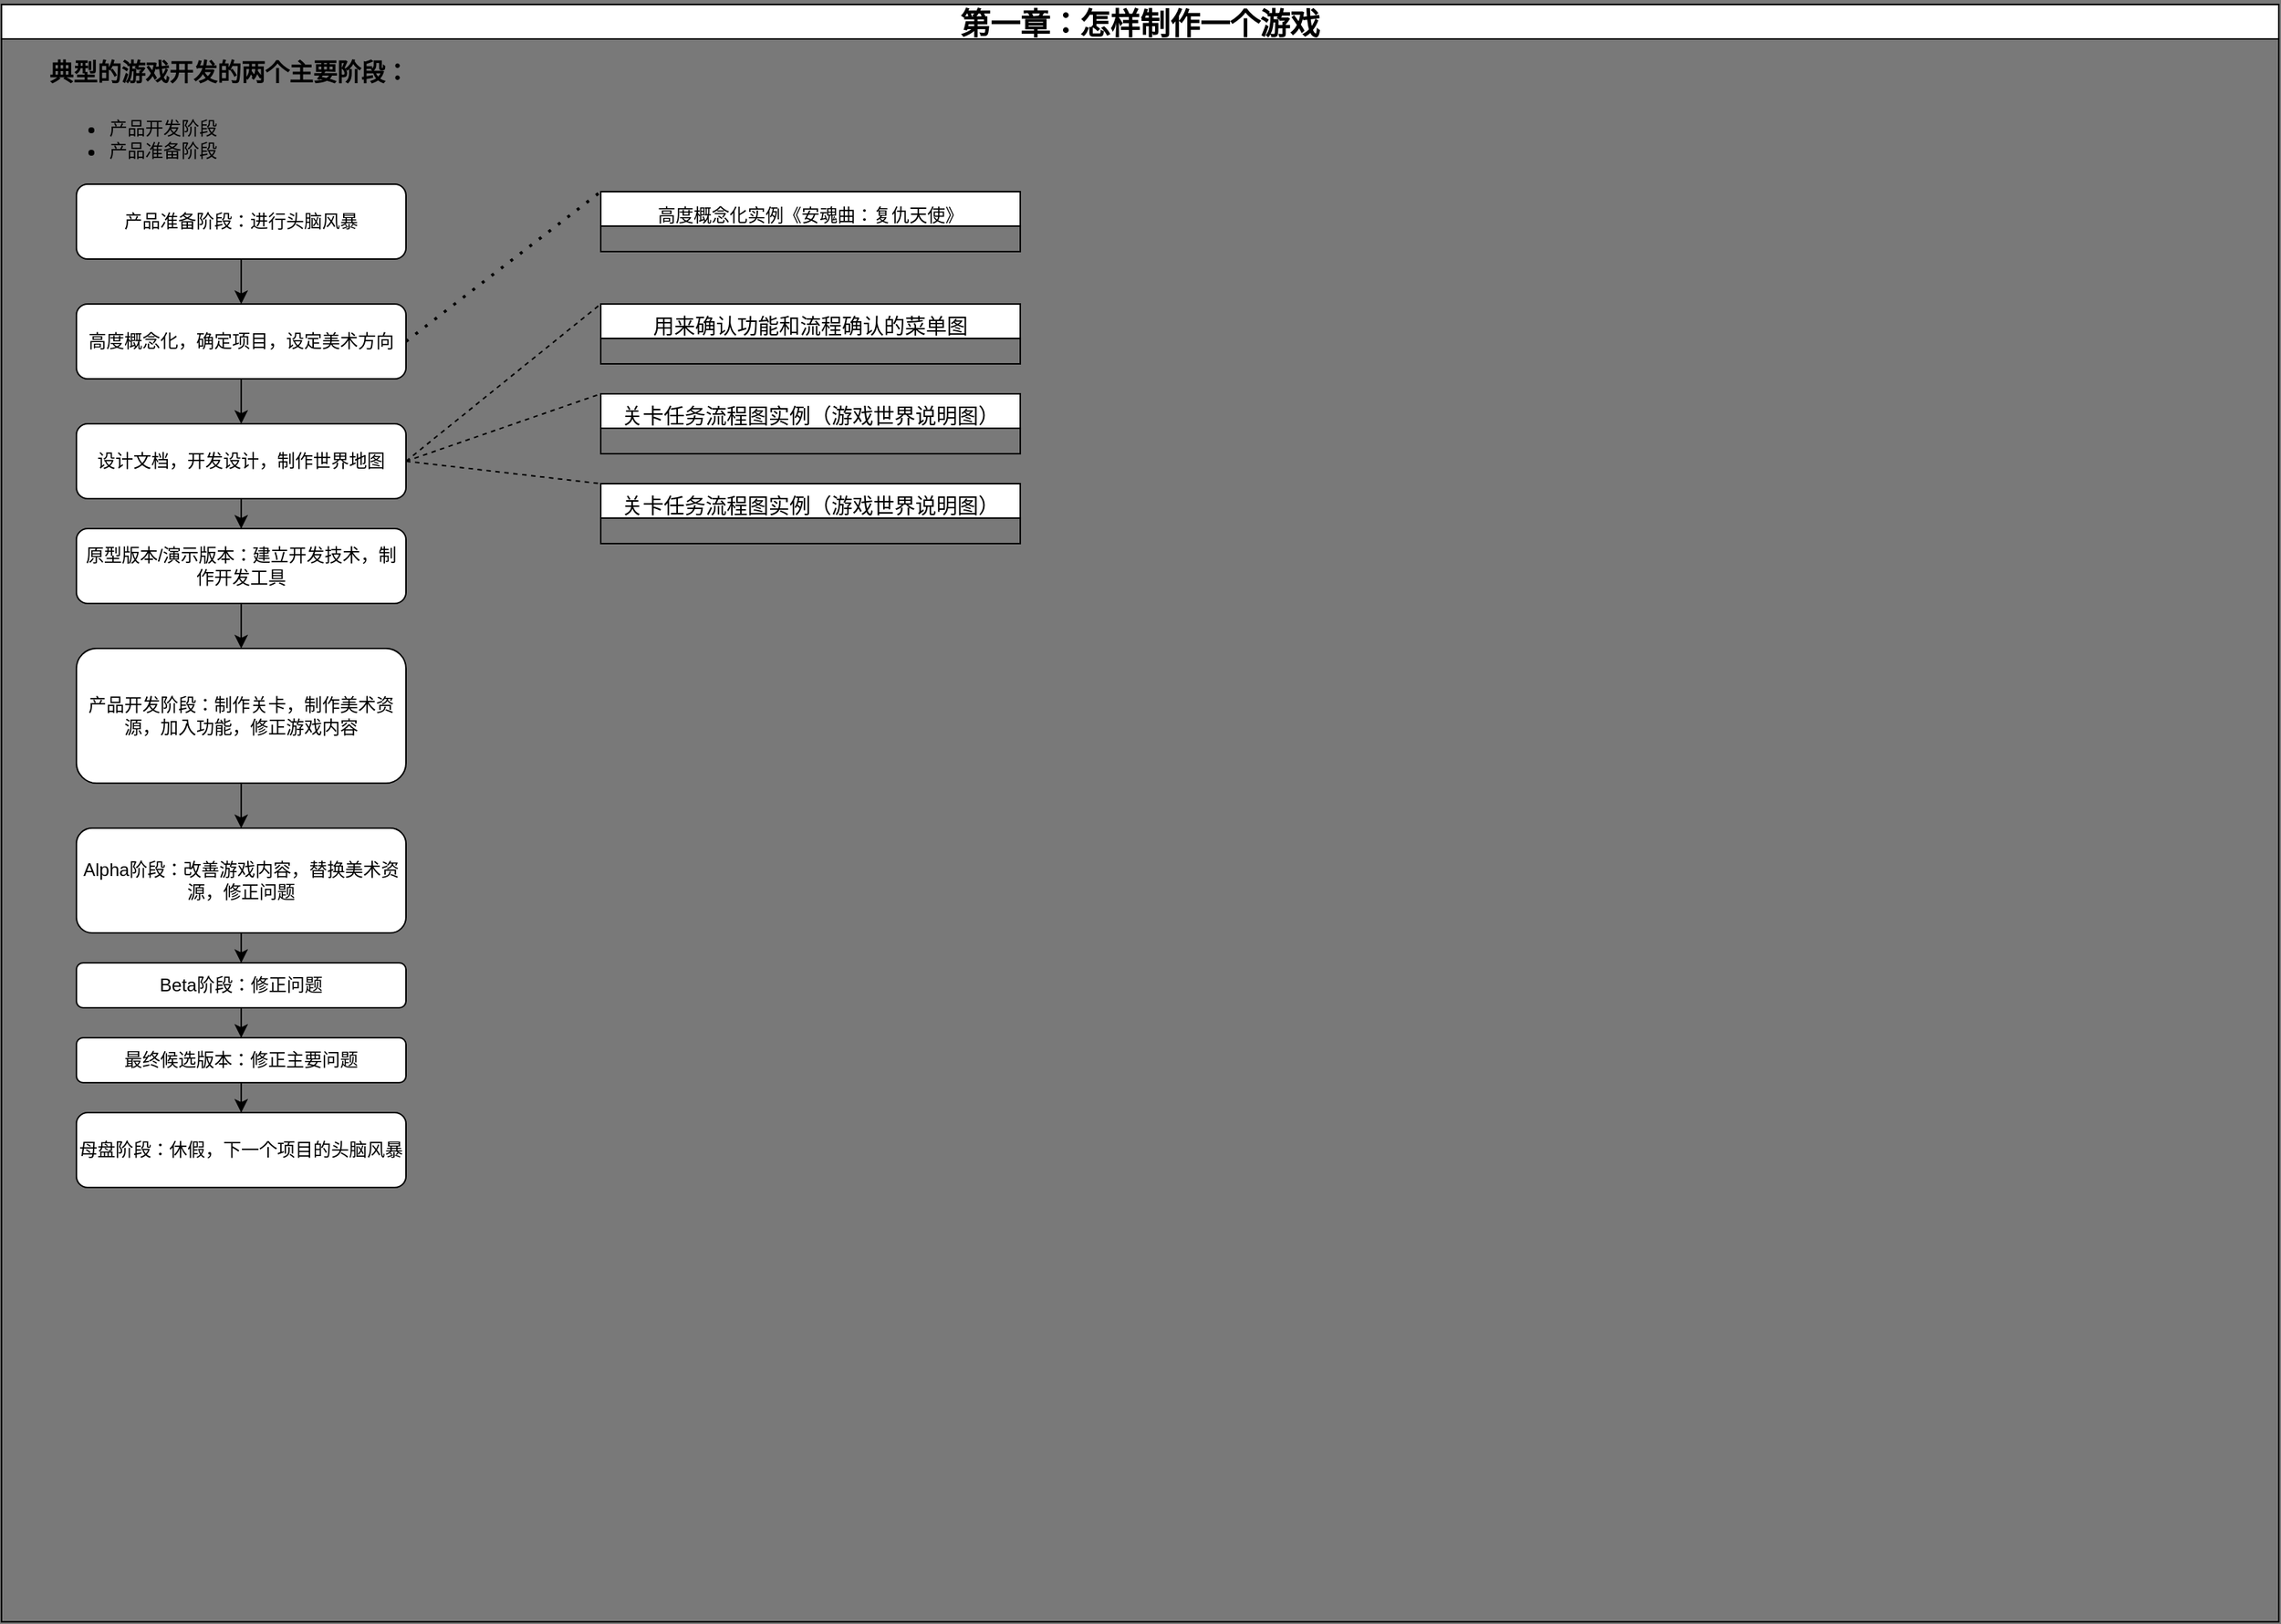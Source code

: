 <mxfile version="28.1.0">
  <diagram name="第 1 页" id="Q9KVWfQnuW8tYj191-a5">
    <mxGraphModel dx="2024" dy="1835" grid="1" gridSize="10" guides="1" tooltips="1" connect="1" arrows="1" fold="1" page="1" pageScale="1" pageWidth="827" pageHeight="1169" background="#797979" math="0" shadow="0">
      <root>
        <mxCell id="0" />
        <mxCell id="1" parent="0" />
        <mxCell id="gZisv0LToNcyDYz6pqxV-2" value="&lt;font style=&quot;font-size: 20px;&quot;&gt;第一章：怎样制作一个游戏&lt;/font&gt;" style="swimlane;whiteSpace=wrap;html=1;fontSize=24;" parent="1" vertex="1">
          <mxGeometry x="-70" y="-230" width="1520" height="1080" as="geometry">
            <mxRectangle x="30" y="-180" width="280" height="40" as="alternateBounds" />
          </mxGeometry>
        </mxCell>
        <mxCell id="gZisv0LToNcyDYz6pqxV-7" value="&lt;font style=&quot;font-size: 16px;&quot;&gt;典型的游戏开发的两个主要阶段：&lt;/font&gt;" style="text;strokeColor=none;fillColor=none;html=1;fontSize=12;fontStyle=1;verticalAlign=middle;align=left;" parent="gZisv0LToNcyDYz6pqxV-2" vertex="1">
          <mxGeometry x="30" y="30" width="240" height="30" as="geometry" />
        </mxCell>
        <mxCell id="gZisv0LToNcyDYz6pqxV-8" value="&lt;ul&gt;&lt;li&gt;产品开发阶段&lt;/li&gt;&lt;li&gt;产品准备阶段&lt;/li&gt;&lt;/ul&gt;" style="text;strokeColor=none;fillColor=none;html=1;whiteSpace=wrap;verticalAlign=middle;overflow=hidden;" parent="gZisv0LToNcyDYz6pqxV-2" vertex="1">
          <mxGeometry x="30" y="60" width="120" height="60" as="geometry" />
        </mxCell>
        <mxCell id="gZisv0LToNcyDYz6pqxV-12" value="" style="edgeStyle=orthogonalEdgeStyle;rounded=0;orthogonalLoop=1;jettySize=auto;html=1;" parent="gZisv0LToNcyDYz6pqxV-2" source="gZisv0LToNcyDYz6pqxV-9" target="gZisv0LToNcyDYz6pqxV-11" edge="1">
          <mxGeometry relative="1" as="geometry" />
        </mxCell>
        <mxCell id="gZisv0LToNcyDYz6pqxV-9" value="产品准备阶段：进行头脑风暴" style="rounded=1;whiteSpace=wrap;html=1;" parent="gZisv0LToNcyDYz6pqxV-2" vertex="1">
          <mxGeometry x="50" y="120" width="220" height="50" as="geometry" />
        </mxCell>
        <mxCell id="gZisv0LToNcyDYz6pqxV-17" value="" style="edgeStyle=orthogonalEdgeStyle;rounded=0;orthogonalLoop=1;jettySize=auto;html=1;" parent="gZisv0LToNcyDYz6pqxV-2" source="gZisv0LToNcyDYz6pqxV-11" target="gZisv0LToNcyDYz6pqxV-16" edge="1">
          <mxGeometry relative="1" as="geometry" />
        </mxCell>
        <mxCell id="gZisv0LToNcyDYz6pqxV-11" value="高度概念化，确定项目，设定美术方向" style="whiteSpace=wrap;html=1;rounded=1;" parent="gZisv0LToNcyDYz6pqxV-2" vertex="1">
          <mxGeometry x="50" y="200" width="220" height="50" as="geometry" />
        </mxCell>
        <mxCell id="gZisv0LToNcyDYz6pqxV-19" value="" style="edgeStyle=orthogonalEdgeStyle;rounded=0;orthogonalLoop=1;jettySize=auto;html=1;" parent="gZisv0LToNcyDYz6pqxV-2" source="gZisv0LToNcyDYz6pqxV-16" target="gZisv0LToNcyDYz6pqxV-18" edge="1">
          <mxGeometry relative="1" as="geometry" />
        </mxCell>
        <mxCell id="gZisv0LToNcyDYz6pqxV-16" value="设计文档，开发设计，制作世界地图" style="whiteSpace=wrap;html=1;rounded=1;" parent="gZisv0LToNcyDYz6pqxV-2" vertex="1">
          <mxGeometry x="50" y="280" width="220" height="50" as="geometry" />
        </mxCell>
        <mxCell id="gZisv0LToNcyDYz6pqxV-21" value="" style="edgeStyle=orthogonalEdgeStyle;rounded=0;orthogonalLoop=1;jettySize=auto;html=1;" parent="gZisv0LToNcyDYz6pqxV-2" source="gZisv0LToNcyDYz6pqxV-18" target="gZisv0LToNcyDYz6pqxV-20" edge="1">
          <mxGeometry relative="1" as="geometry" />
        </mxCell>
        <mxCell id="gZisv0LToNcyDYz6pqxV-18" value="原型版本/演示版本：建立开发技术，制作开发工具" style="whiteSpace=wrap;html=1;rounded=1;" parent="gZisv0LToNcyDYz6pqxV-2" vertex="1">
          <mxGeometry x="50" y="350" width="220" height="50" as="geometry" />
        </mxCell>
        <mxCell id="gZisv0LToNcyDYz6pqxV-23" value="" style="edgeStyle=orthogonalEdgeStyle;rounded=0;orthogonalLoop=1;jettySize=auto;html=1;" parent="gZisv0LToNcyDYz6pqxV-2" source="gZisv0LToNcyDYz6pqxV-20" target="gZisv0LToNcyDYz6pqxV-22" edge="1">
          <mxGeometry relative="1" as="geometry" />
        </mxCell>
        <mxCell id="gZisv0LToNcyDYz6pqxV-20" value="产品开发阶段：制作关卡，制作美术资源，加入功能，修正游戏内容" style="whiteSpace=wrap;html=1;rounded=1;" parent="gZisv0LToNcyDYz6pqxV-2" vertex="1">
          <mxGeometry x="50" y="430" width="220" height="90" as="geometry" />
        </mxCell>
        <mxCell id="gZisv0LToNcyDYz6pqxV-25" value="" style="edgeStyle=orthogonalEdgeStyle;rounded=0;orthogonalLoop=1;jettySize=auto;html=1;" parent="gZisv0LToNcyDYz6pqxV-2" source="gZisv0LToNcyDYz6pqxV-22" target="gZisv0LToNcyDYz6pqxV-24" edge="1">
          <mxGeometry relative="1" as="geometry" />
        </mxCell>
        <mxCell id="gZisv0LToNcyDYz6pqxV-22" value="Alpha阶段：改善游戏内容，替换美术资源，修正问题" style="whiteSpace=wrap;html=1;rounded=1;" parent="gZisv0LToNcyDYz6pqxV-2" vertex="1">
          <mxGeometry x="50" y="550" width="220" height="70" as="geometry" />
        </mxCell>
        <mxCell id="gZisv0LToNcyDYz6pqxV-27" value="" style="edgeStyle=orthogonalEdgeStyle;rounded=0;orthogonalLoop=1;jettySize=auto;html=1;" parent="gZisv0LToNcyDYz6pqxV-2" source="gZisv0LToNcyDYz6pqxV-24" target="gZisv0LToNcyDYz6pqxV-26" edge="1">
          <mxGeometry relative="1" as="geometry" />
        </mxCell>
        <mxCell id="gZisv0LToNcyDYz6pqxV-24" value="Beta阶段：修正问题" style="whiteSpace=wrap;html=1;rounded=1;" parent="gZisv0LToNcyDYz6pqxV-2" vertex="1">
          <mxGeometry x="50" y="640" width="220" height="30" as="geometry" />
        </mxCell>
        <mxCell id="gZisv0LToNcyDYz6pqxV-29" value="" style="edgeStyle=orthogonalEdgeStyle;rounded=0;orthogonalLoop=1;jettySize=auto;html=1;" parent="gZisv0LToNcyDYz6pqxV-2" source="gZisv0LToNcyDYz6pqxV-26" target="gZisv0LToNcyDYz6pqxV-28" edge="1">
          <mxGeometry relative="1" as="geometry" />
        </mxCell>
        <mxCell id="gZisv0LToNcyDYz6pqxV-26" value="最终候选版本：修正主要问题" style="whiteSpace=wrap;html=1;rounded=1;" parent="gZisv0LToNcyDYz6pqxV-2" vertex="1">
          <mxGeometry x="50" y="690" width="220" height="30" as="geometry" />
        </mxCell>
        <mxCell id="gZisv0LToNcyDYz6pqxV-28" value="母盘阶段：休假，下一个项目的头脑风暴" style="whiteSpace=wrap;html=1;rounded=1;" parent="gZisv0LToNcyDYz6pqxV-2" vertex="1">
          <mxGeometry x="50" y="740" width="220" height="50" as="geometry" />
        </mxCell>
        <mxCell id="gZisv0LToNcyDYz6pqxV-34" value="" style="endArrow=none;dashed=1;html=1;dashPattern=1 3;strokeWidth=2;rounded=0;exitX=1;exitY=0.5;exitDx=0;exitDy=0;entryX=0;entryY=0;entryDx=0;entryDy=0;" parent="gZisv0LToNcyDYz6pqxV-2" source="gZisv0LToNcyDYz6pqxV-11" target="gZisv0LToNcyDYz6pqxV-36" edge="1">
          <mxGeometry width="50" height="50" relative="1" as="geometry">
            <mxPoint x="300" y="240" as="sourcePoint" />
            <mxPoint x="330" y="225" as="targetPoint" />
          </mxGeometry>
        </mxCell>
        <mxCell id="gZisv0LToNcyDYz6pqxV-36" value="&lt;span style=&quot;font-size: 12px; font-weight: 400; text-align: left;&quot;&gt;高度概念化实例《安魂曲：复仇天使》&lt;/span&gt;" style="swimlane;whiteSpace=wrap;html=1;fontSize=24;startSize=23;" parent="gZisv0LToNcyDYz6pqxV-2" vertex="1" collapsed="1">
          <mxGeometry x="400" y="125" width="280" height="40" as="geometry">
            <mxRectangle x="750" y="90" width="350" height="150" as="alternateBounds" />
          </mxGeometry>
        </mxCell>
        <mxCell id="gZisv0LToNcyDYz6pqxV-35" value="&lt;div&gt;&amp;nbsp; &lt;font style=&quot;font-size: 10px;&quot;&gt;这部游戏是一款第一人称的即时动作游戏，包含热血格斗和复杂的解密要素。这种来自第一人称的真实感、战栗感和战斗感无疑让人十分上瘾，只是，在大部分第一人称的射击游戏中，这种战栗的快感通常会被单机游戏里持续不断的抽搐动作和太过简单的AI判定抵消掉，后两者都让人感觉重复且枯燥。该作品则是一款具有这些动人心魄的要素的智能化射击游戏，它包含增强的AI，真实的友军角色交互，以及动人的故事背景。&lt;/font&gt;&lt;/div&gt;" style="rounded=1;whiteSpace=wrap;html=1;align=left;" parent="gZisv0LToNcyDYz6pqxV-36" vertex="1">
          <mxGeometry x="5" y="25" width="340" height="120" as="geometry" />
        </mxCell>
        <mxCell id="gZisv0LToNcyDYz6pqxV-59" value="&lt;div style=&quot;&quot;&gt;&lt;span style=&quot;font-size: 14px; font-weight: 400;&quot;&gt;用来确认功能和流程确认的菜单图&lt;/span&gt;&lt;/div&gt;" style="swimlane;whiteSpace=wrap;html=1;fontSize=24;startSize=23;align=center;" parent="gZisv0LToNcyDYz6pqxV-2" vertex="1" collapsed="1">
          <mxGeometry x="400" y="200" width="280" height="40" as="geometry">
            <mxRectangle x="470" y="180" width="890" height="620" as="alternateBounds" />
          </mxGeometry>
        </mxCell>
        <mxCell id="gZisv0LToNcyDYz6pqxV-60" value="&lt;b&gt;启动界面&lt;/b&gt;&lt;div&gt;标题 &amp;amp; 底图&lt;/div&gt;" style="rounded=1;whiteSpace=wrap;html=1;align=center;" parent="gZisv0LToNcyDYz6pqxV-59" vertex="1">
          <mxGeometry x="405" y="35" width="115" height="55" as="geometry" />
        </mxCell>
        <mxCell id="gZisv0LToNcyDYz6pqxV-70" value="" style="edgeStyle=orthogonalEdgeStyle;rounded=0;orthogonalLoop=1;jettySize=auto;html=1;" parent="gZisv0LToNcyDYz6pqxV-59" source="gZisv0LToNcyDYz6pqxV-66" target="gZisv0LToNcyDYz6pqxV-69" edge="1">
          <mxGeometry relative="1" as="geometry" />
        </mxCell>
        <mxCell id="N5i_9kAfN4ddNZ_Lg2z2-2" value="" style="edgeStyle=orthogonalEdgeStyle;rounded=0;orthogonalLoop=1;jettySize=auto;html=1;" parent="gZisv0LToNcyDYz6pqxV-59" source="gZisv0LToNcyDYz6pqxV-66" target="N5i_9kAfN4ddNZ_Lg2z2-1" edge="1">
          <mxGeometry relative="1" as="geometry" />
        </mxCell>
        <mxCell id="N5i_9kAfN4ddNZ_Lg2z2-34" value="" style="edgeStyle=orthogonalEdgeStyle;rounded=0;orthogonalLoop=1;jettySize=auto;html=1;" parent="gZisv0LToNcyDYz6pqxV-59" source="gZisv0LToNcyDYz6pqxV-66" target="N5i_9kAfN4ddNZ_Lg2z2-33" edge="1">
          <mxGeometry relative="1" as="geometry" />
        </mxCell>
        <mxCell id="gZisv0LToNcyDYz6pqxV-66" value="&lt;b&gt;主菜单&lt;/b&gt;&lt;div&gt;单人游戏&lt;/div&gt;&lt;div&gt;多人游戏&lt;/div&gt;&lt;div&gt;选项&lt;/div&gt;&lt;div&gt;制作人员&lt;/div&gt;&lt;div&gt;退出&lt;/div&gt;" style="rounded=0;whiteSpace=wrap;html=1;" parent="gZisv0LToNcyDYz6pqxV-59" vertex="1">
          <mxGeometry x="401.25" y="122.5" width="122.5" height="100" as="geometry" />
        </mxCell>
        <mxCell id="gZisv0LToNcyDYz6pqxV-67" value="" style="endArrow=classic;html=1;rounded=0;entryX=0.5;entryY=0;entryDx=0;entryDy=0;exitX=0.5;exitY=1;exitDx=0;exitDy=0;" parent="gZisv0LToNcyDYz6pqxV-59" source="gZisv0LToNcyDYz6pqxV-60" target="gZisv0LToNcyDYz6pqxV-66" edge="1">
          <mxGeometry width="50" height="50" relative="1" as="geometry">
            <mxPoint x="235" y="120" as="sourcePoint" />
            <mxPoint x="285" y="70" as="targetPoint" />
          </mxGeometry>
        </mxCell>
        <mxCell id="gZisv0LToNcyDYz6pqxV-72" value="" style="edgeStyle=orthogonalEdgeStyle;rounded=0;orthogonalLoop=1;jettySize=auto;html=1;" parent="gZisv0LToNcyDYz6pqxV-59" source="gZisv0LToNcyDYz6pqxV-69" target="gZisv0LToNcyDYz6pqxV-71" edge="1">
          <mxGeometry relative="1" as="geometry" />
        </mxCell>
        <mxCell id="gZisv0LToNcyDYz6pqxV-73" value="" style="edgeStyle=orthogonalEdgeStyle;rounded=0;orthogonalLoop=1;jettySize=auto;html=1;" parent="gZisv0LToNcyDYz6pqxV-59" source="gZisv0LToNcyDYz6pqxV-69" target="gZisv0LToNcyDYz6pqxV-71" edge="1">
          <mxGeometry relative="1" as="geometry" />
        </mxCell>
        <mxCell id="gZisv0LToNcyDYz6pqxV-75" value="" style="edgeStyle=orthogonalEdgeStyle;rounded=0;orthogonalLoop=1;jettySize=auto;html=1;" parent="gZisv0LToNcyDYz6pqxV-59" source="gZisv0LToNcyDYz6pqxV-69" target="gZisv0LToNcyDYz6pqxV-74" edge="1">
          <mxGeometry relative="1" as="geometry" />
        </mxCell>
        <mxCell id="gZisv0LToNcyDYz6pqxV-79" value="" style="edgeStyle=orthogonalEdgeStyle;rounded=0;orthogonalLoop=1;jettySize=auto;html=1;" parent="gZisv0LToNcyDYz6pqxV-59" source="gZisv0LToNcyDYz6pqxV-69" target="gZisv0LToNcyDYz6pqxV-78" edge="1">
          <mxGeometry relative="1" as="geometry" />
        </mxCell>
        <mxCell id="gZisv0LToNcyDYz6pqxV-69" value="&lt;b&gt;多人游戏&lt;/b&gt;&lt;div&gt;开始游戏&lt;/div&gt;&lt;div&gt;加入游戏&lt;/div&gt;&lt;div&gt;玩家属性&lt;/div&gt;&lt;div&gt;退出&lt;/div&gt;" style="whiteSpace=wrap;html=1;rounded=0;" parent="gZisv0LToNcyDYz6pqxV-59" vertex="1">
          <mxGeometry x="575" y="122.5" width="120" height="75" as="geometry" />
        </mxCell>
        <mxCell id="gZisv0LToNcyDYz6pqxV-71" value="&lt;b&gt;玩家属性&lt;/b&gt;&lt;div&gt;名称&lt;/div&gt;&lt;div&gt;模型&lt;/div&gt;&lt;div&gt;颜色&lt;/div&gt;" style="whiteSpace=wrap;html=1;rounded=0;" parent="gZisv0LToNcyDYz6pqxV-59" vertex="1">
          <mxGeometry x="745" y="90" width="120" height="60" as="geometry" />
        </mxCell>
        <mxCell id="gZisv0LToNcyDYz6pqxV-74" value="&lt;b&gt;加入游戏&lt;/b&gt;&lt;div&gt;网址&lt;/div&gt;&lt;div&gt;本地局域网&lt;/div&gt;&lt;div&gt;服务器搜索&lt;/div&gt;" style="whiteSpace=wrap;html=1;rounded=0;" parent="gZisv0LToNcyDYz6pqxV-59" vertex="1">
          <mxGeometry x="745" y="180" width="120" height="60" as="geometry" />
        </mxCell>
        <mxCell id="gZisv0LToNcyDYz6pqxV-78" value="&lt;b&gt;开始游戏&lt;/b&gt;&lt;br&gt;&lt;div&gt;网址&lt;/div&gt;&lt;div&gt;本地局域网&lt;/div&gt;&lt;div&gt;服务器名&lt;/div&gt;&lt;div&gt;地图&lt;/div&gt;&lt;div&gt;游戏类型&lt;/div&gt;" style="whiteSpace=wrap;html=1;rounded=0;" parent="gZisv0LToNcyDYz6pqxV-59" vertex="1">
          <mxGeometry x="575" y="230" width="120" height="100" as="geometry" />
        </mxCell>
        <mxCell id="gZisv0LToNcyDYz6pqxV-80" value="&lt;b&gt;链接界面&lt;/b&gt;&lt;div&gt;搜索出的游戏&lt;/div&gt;&lt;div&gt;列表&lt;/div&gt;" style="whiteSpace=wrap;html=1;rounded=0;" parent="gZisv0LToNcyDYz6pqxV-59" vertex="1">
          <mxGeometry x="575" y="370" width="120" height="60" as="geometry" />
        </mxCell>
        <mxCell id="N5i_9kAfN4ddNZ_Lg2z2-4" value="" style="edgeStyle=orthogonalEdgeStyle;rounded=0;orthogonalLoop=1;jettySize=auto;html=1;" parent="gZisv0LToNcyDYz6pqxV-59" source="N5i_9kAfN4ddNZ_Lg2z2-1" target="N5i_9kAfN4ddNZ_Lg2z2-3" edge="1">
          <mxGeometry relative="1" as="geometry" />
        </mxCell>
        <mxCell id="N5i_9kAfN4ddNZ_Lg2z2-32" value="" style="edgeStyle=orthogonalEdgeStyle;rounded=0;orthogonalLoop=1;jettySize=auto;html=1;" parent="gZisv0LToNcyDYz6pqxV-59" source="N5i_9kAfN4ddNZ_Lg2z2-1" target="N5i_9kAfN4ddNZ_Lg2z2-30" edge="1">
          <mxGeometry relative="1" as="geometry" />
        </mxCell>
        <mxCell id="N5i_9kAfN4ddNZ_Lg2z2-1" value="&lt;b&gt;单人游戏&lt;/b&gt;&lt;div&gt;新游戏&lt;/div&gt;&lt;div&gt;加载游戏&lt;/div&gt;&lt;div&gt;退出&lt;/div&gt;" style="whiteSpace=wrap;html=1;rounded=0;" parent="gZisv0LToNcyDYz6pqxV-59" vertex="1">
          <mxGeometry x="402.5" y="240" width="120" height="60" as="geometry" />
        </mxCell>
        <mxCell id="N5i_9kAfN4ddNZ_Lg2z2-3" value="&lt;b&gt;加载界面&lt;/b&gt;&lt;div&gt;图片显示&lt;/div&gt;" style="whiteSpace=wrap;html=1;rounded=0;" parent="gZisv0LToNcyDYz6pqxV-59" vertex="1">
          <mxGeometry x="402.5" y="345" width="120" height="60" as="geometry" />
        </mxCell>
        <mxCell id="N5i_9kAfN4ddNZ_Lg2z2-9" value="" style="endArrow=classic;html=1;rounded=0;entryX=1;entryY=0;entryDx=0;entryDy=0;exitX=0;exitY=1;exitDx=0;exitDy=0;" parent="gZisv0LToNcyDYz6pqxV-59" source="gZisv0LToNcyDYz6pqxV-78" target="N5i_9kAfN4ddNZ_Lg2z2-3" edge="1">
          <mxGeometry width="50" height="50" relative="1" as="geometry">
            <mxPoint x="565" y="280" as="sourcePoint" />
            <mxPoint x="615" y="230" as="targetPoint" />
          </mxGeometry>
        </mxCell>
        <mxCell id="N5i_9kAfN4ddNZ_Lg2z2-10" value="" style="endArrow=classic;html=1;rounded=0;entryX=1;entryY=0.5;entryDx=0;entryDy=0;exitX=0.5;exitY=1;exitDx=0;exitDy=0;" parent="gZisv0LToNcyDYz6pqxV-59" source="gZisv0LToNcyDYz6pqxV-74" target="gZisv0LToNcyDYz6pqxV-80" edge="1">
          <mxGeometry width="50" height="50" relative="1" as="geometry">
            <mxPoint x="745" y="340" as="sourcePoint" />
            <mxPoint x="795" y="290" as="targetPoint" />
            <Array as="points">
              <mxPoint x="805" y="400" />
            </Array>
          </mxGeometry>
        </mxCell>
        <mxCell id="N5i_9kAfN4ddNZ_Lg2z2-14" value="" style="endArrow=classic;html=1;rounded=0;entryX=1;entryY=0.5;entryDx=0;entryDy=0;exitX=0;exitY=0.5;exitDx=0;exitDy=0;" parent="gZisv0LToNcyDYz6pqxV-59" source="gZisv0LToNcyDYz6pqxV-80" target="N5i_9kAfN4ddNZ_Lg2z2-3" edge="1">
          <mxGeometry width="50" height="50" relative="1" as="geometry">
            <mxPoint x="565" y="540" as="sourcePoint" />
            <mxPoint x="615" y="380" as="targetPoint" />
          </mxGeometry>
        </mxCell>
        <mxCell id="N5i_9kAfN4ddNZ_Lg2z2-21" value="" style="edgeStyle=orthogonalEdgeStyle;rounded=0;orthogonalLoop=1;jettySize=auto;html=1;" parent="gZisv0LToNcyDYz6pqxV-59" source="N5i_9kAfN4ddNZ_Lg2z2-17" target="N5i_9kAfN4ddNZ_Lg2z2-19" edge="1">
          <mxGeometry relative="1" as="geometry" />
        </mxCell>
        <mxCell id="N5i_9kAfN4ddNZ_Lg2z2-17" value="&lt;b&gt;多人游戏&lt;/b&gt;&lt;div&gt;暂停&lt;/div&gt;&lt;div&gt;操作&lt;/div&gt;&lt;div&gt;显示&lt;/div&gt;&lt;div&gt;声音&lt;/div&gt;&lt;div&gt;退出&lt;/div&gt;" style="whiteSpace=wrap;html=1;rounded=0;" parent="gZisv0LToNcyDYz6pqxV-59" vertex="1">
          <mxGeometry x="585" y="470" width="120" height="100" as="geometry" />
        </mxCell>
        <mxCell id="N5i_9kAfN4ddNZ_Lg2z2-20" value="" style="edgeStyle=orthogonalEdgeStyle;rounded=0;orthogonalLoop=1;jettySize=auto;html=1;" parent="gZisv0LToNcyDYz6pqxV-59" source="N5i_9kAfN4ddNZ_Lg2z2-15" target="N5i_9kAfN4ddNZ_Lg2z2-19" edge="1">
          <mxGeometry relative="1" as="geometry" />
        </mxCell>
        <mxCell id="N5i_9kAfN4ddNZ_Lg2z2-23" value="" style="edgeStyle=orthogonalEdgeStyle;rounded=0;orthogonalLoop=1;jettySize=auto;html=1;entryX=1;entryY=0.25;entryDx=0;entryDy=0;" parent="gZisv0LToNcyDYz6pqxV-59" source="N5i_9kAfN4ddNZ_Lg2z2-15" target="N5i_9kAfN4ddNZ_Lg2z2-22" edge="1">
          <mxGeometry relative="1" as="geometry" />
        </mxCell>
        <mxCell id="N5i_9kAfN4ddNZ_Lg2z2-15" value="&lt;b&gt;开始游戏&lt;/b&gt;" style="whiteSpace=wrap;html=1;rounded=0;" parent="gZisv0LToNcyDYz6pqxV-59" vertex="1">
          <mxGeometry x="402.5" y="470" width="120" height="40" as="geometry" />
        </mxCell>
        <mxCell id="N5i_9kAfN4ddNZ_Lg2z2-16" value="" style="edgeStyle=orthogonalEdgeStyle;rounded=0;orthogonalLoop=1;jettySize=auto;html=1;" parent="gZisv0LToNcyDYz6pqxV-59" source="N5i_9kAfN4ddNZ_Lg2z2-3" target="N5i_9kAfN4ddNZ_Lg2z2-15" edge="1">
          <mxGeometry relative="1" as="geometry" />
        </mxCell>
        <mxCell id="N5i_9kAfN4ddNZ_Lg2z2-18" value="" style="edgeStyle=orthogonalEdgeStyle;rounded=0;orthogonalLoop=1;jettySize=auto;html=1;entryX=0.021;entryY=0.195;entryDx=0;entryDy=0;entryPerimeter=0;" parent="gZisv0LToNcyDYz6pqxV-59" source="N5i_9kAfN4ddNZ_Lg2z2-15" target="N5i_9kAfN4ddNZ_Lg2z2-17" edge="1">
          <mxGeometry relative="1" as="geometry" />
        </mxCell>
        <mxCell id="N5i_9kAfN4ddNZ_Lg2z2-19" value="&lt;b&gt;确定&lt;/b&gt;&lt;div&gt;确定要退出游戏吗？&lt;/div&gt;" style="whiteSpace=wrap;html=1;rounded=0;" parent="gZisv0LToNcyDYz6pqxV-59" vertex="1">
          <mxGeometry x="402.5" y="540" width="120" height="60" as="geometry" />
        </mxCell>
        <mxCell id="N5i_9kAfN4ddNZ_Lg2z2-24" value="" style="edgeStyle=orthogonalEdgeStyle;rounded=0;orthogonalLoop=1;jettySize=auto;html=1;" parent="gZisv0LToNcyDYz6pqxV-59" source="N5i_9kAfN4ddNZ_Lg2z2-22" target="N5i_9kAfN4ddNZ_Lg2z2-19" edge="1">
          <mxGeometry relative="1" as="geometry" />
        </mxCell>
        <mxCell id="N5i_9kAfN4ddNZ_Lg2z2-26" value="" style="edgeStyle=orthogonalEdgeStyle;rounded=0;orthogonalLoop=1;jettySize=auto;html=1;" parent="gZisv0LToNcyDYz6pqxV-59" source="N5i_9kAfN4ddNZ_Lg2z2-22" target="N5i_9kAfN4ddNZ_Lg2z2-25" edge="1">
          <mxGeometry relative="1" as="geometry" />
        </mxCell>
        <mxCell id="N5i_9kAfN4ddNZ_Lg2z2-22" value="&lt;b&gt;单人游戏&lt;/b&gt;&lt;div&gt;暂停&lt;/div&gt;&lt;div&gt;保存游戏&lt;/div&gt;&lt;div&gt;加载游戏&lt;/div&gt;&lt;div&gt;主菜单&lt;/div&gt;&lt;div&gt;回到游戏&lt;/div&gt;&lt;div&gt;退出&lt;/div&gt;" style="whiteSpace=wrap;html=1;rounded=0;" parent="gZisv0LToNcyDYz6pqxV-59" vertex="1">
          <mxGeometry x="225" y="460" width="120" height="120" as="geometry" />
        </mxCell>
        <mxCell id="N5i_9kAfN4ddNZ_Lg2z2-25" value="&lt;b&gt;保存游戏&lt;/b&gt;&lt;div&gt;存档1&lt;/div&gt;&lt;div&gt;存档2&lt;/div&gt;&lt;div&gt;存档3&lt;/div&gt;&lt;div&gt;存档4&lt;br&gt;……&lt;/div&gt;" style="whiteSpace=wrap;html=1;rounded=0;direction=south;" parent="gZisv0LToNcyDYz6pqxV-59" vertex="1">
          <mxGeometry x="70" y="465" width="90" height="110" as="geometry" />
        </mxCell>
        <mxCell id="N5i_9kAfN4ddNZ_Lg2z2-31" value="" style="edgeStyle=orthogonalEdgeStyle;rounded=0;orthogonalLoop=1;jettySize=auto;html=1;" parent="gZisv0LToNcyDYz6pqxV-59" source="N5i_9kAfN4ddNZ_Lg2z2-30" target="N5i_9kAfN4ddNZ_Lg2z2-3" edge="1">
          <mxGeometry relative="1" as="geometry" />
        </mxCell>
        <mxCell id="N5i_9kAfN4ddNZ_Lg2z2-30" value="&lt;b&gt;加载游戏&lt;/b&gt;&lt;br&gt;&lt;div&gt;存档1&lt;/div&gt;&lt;div&gt;存档2&lt;/div&gt;&lt;div&gt;存档3&lt;/div&gt;&lt;div&gt;存档4&lt;br&gt;……&lt;/div&gt;" style="whiteSpace=wrap;html=1;rounded=0;direction=south;" parent="gZisv0LToNcyDYz6pqxV-59" vertex="1">
          <mxGeometry x="240" y="320" width="90" height="110" as="geometry" />
        </mxCell>
        <mxCell id="N5i_9kAfN4ddNZ_Lg2z2-48" value="" style="edgeStyle=orthogonalEdgeStyle;rounded=0;orthogonalLoop=1;jettySize=auto;html=1;" parent="gZisv0LToNcyDYz6pqxV-59" source="N5i_9kAfN4ddNZ_Lg2z2-33" target="N5i_9kAfN4ddNZ_Lg2z2-47" edge="1">
          <mxGeometry relative="1" as="geometry" />
        </mxCell>
        <mxCell id="N5i_9kAfN4ddNZ_Lg2z2-33" value="&lt;b&gt;选项&lt;/b&gt;&lt;div&gt;操作&lt;/div&gt;&lt;div&gt;显示&lt;/div&gt;&lt;div&gt;声音&lt;/div&gt;&lt;div&gt;退出&lt;/div&gt;" style="rounded=0;whiteSpace=wrap;html=1;" parent="gZisv0LToNcyDYz6pqxV-59" vertex="1">
          <mxGeometry x="210" y="122.5" width="122.5" height="100" as="geometry" />
        </mxCell>
        <mxCell id="N5i_9kAfN4ddNZ_Lg2z2-43" value="&lt;b&gt;显示&lt;/b&gt;&lt;br&gt;&lt;div&gt;分辨率1&lt;/div&gt;&lt;div&gt;分辨率2&lt;br&gt;&lt;/div&gt;&lt;div&gt;分辨率3&lt;br&gt;&lt;/div&gt;&lt;div&gt;退出&lt;/div&gt;" style="whiteSpace=wrap;html=1;rounded=0;" parent="gZisv0LToNcyDYz6pqxV-59" vertex="1">
          <mxGeometry x="20" y="32.5" width="120" height="77.5" as="geometry" />
        </mxCell>
        <mxCell id="N5i_9kAfN4ddNZ_Lg2z2-45" value="&lt;b&gt;声音&lt;/b&gt;&lt;div&gt;音效音量&lt;/div&gt;&lt;div&gt;音乐音量&lt;/div&gt;&lt;div&gt;退出&lt;/div&gt;" style="whiteSpace=wrap;html=1;rounded=0;" parent="gZisv0LToNcyDYz6pqxV-59" vertex="1">
          <mxGeometry x="20" y="290" width="120" height="60" as="geometry" />
        </mxCell>
        <mxCell id="N5i_9kAfN4ddNZ_Lg2z2-47" value="&lt;b&gt;操作&lt;/b&gt;&lt;br&gt;&lt;div&gt;标准操作&lt;/div&gt;&lt;div&gt;加载角色&lt;/div&gt;&lt;div&gt;回到默认状态&lt;/div&gt;&lt;div&gt;始终奔跑移动&lt;/div&gt;&lt;div&gt;鼠标自由锁定模式&lt;/div&gt;&lt;div&gt;反转鼠标&lt;/div&gt;&lt;div&gt;鼠标灵敏度&lt;/div&gt;&lt;div&gt;退出&lt;/div&gt;" style="whiteSpace=wrap;html=1;rounded=0;" parent="gZisv0LToNcyDYz6pqxV-59" vertex="1">
          <mxGeometry x="20" y="122.5" width="120" height="147.5" as="geometry" />
        </mxCell>
        <mxCell id="N5i_9kAfN4ddNZ_Lg2z2-49" value="" style="endArrow=classic;html=1;rounded=0;exitX=0;exitY=0;exitDx=0;exitDy=0;entryX=1;entryY=1;entryDx=0;entryDy=0;" parent="gZisv0LToNcyDYz6pqxV-59" source="N5i_9kAfN4ddNZ_Lg2z2-33" target="N5i_9kAfN4ddNZ_Lg2z2-43" edge="1">
          <mxGeometry width="50" height="50" relative="1" as="geometry">
            <mxPoint x="310" y="180" as="sourcePoint" />
            <mxPoint x="360" y="130" as="targetPoint" />
          </mxGeometry>
        </mxCell>
        <mxCell id="N5i_9kAfN4ddNZ_Lg2z2-50" value="" style="endArrow=classic;html=1;rounded=0;entryX=1;entryY=0;entryDx=0;entryDy=0;exitX=0;exitY=1;exitDx=0;exitDy=0;" parent="gZisv0LToNcyDYz6pqxV-59" source="N5i_9kAfN4ddNZ_Lg2z2-33" target="N5i_9kAfN4ddNZ_Lg2z2-45" edge="1">
          <mxGeometry width="50" height="50" relative="1" as="geometry">
            <mxPoint x="170" y="230" as="sourcePoint" />
            <mxPoint x="220" y="180" as="targetPoint" />
          </mxGeometry>
        </mxCell>
        <mxCell id="gZisv0LToNcyDYz6pqxV-61" value="" style="endArrow=none;dashed=1;html=1;rounded=0;exitX=1;exitY=0.5;exitDx=0;exitDy=0;entryX=0;entryY=0;entryDx=0;entryDy=0;" parent="gZisv0LToNcyDYz6pqxV-2" source="gZisv0LToNcyDYz6pqxV-16" target="gZisv0LToNcyDYz6pqxV-59" edge="1">
          <mxGeometry width="50" height="50" relative="1" as="geometry">
            <mxPoint x="420" y="390" as="sourcePoint" />
            <mxPoint x="470" y="340" as="targetPoint" />
          </mxGeometry>
        </mxCell>
        <mxCell id="N5i_9kAfN4ddNZ_Lg2z2-51" value="&lt;div style=&quot;&quot;&gt;&lt;span style=&quot;font-size: 14px; font-weight: 400;&quot;&gt;关卡任务流程图实例（游戏世界说明图）&lt;/span&gt;&lt;/div&gt;" style="swimlane;whiteSpace=wrap;html=1;fontSize=24;startSize=23;align=center;" parent="gZisv0LToNcyDYz6pqxV-2" vertex="1" collapsed="1">
          <mxGeometry x="400" y="260" width="280" height="40" as="geometry">
            <mxRectangle x="400" y="260" width="716" height="710" as="alternateBounds" />
          </mxGeometry>
        </mxCell>
        <mxCell id="N5i_9kAfN4ddNZ_Lg2z2-99" value="" style="edgeStyle=orthogonalEdgeStyle;rounded=0;orthogonalLoop=1;jettySize=auto;html=1;exitX=0.535;exitY=1;exitDx=0;exitDy=0;exitPerimeter=0;" parent="N5i_9kAfN4ddNZ_Lg2z2-51" source="N5i_9kAfN4ddNZ_Lg2z2-110" target="N5i_9kAfN4ddNZ_Lg2z2-98" edge="1">
          <mxGeometry relative="1" as="geometry">
            <mxPoint x="115.0" y="255" as="sourcePoint" />
            <Array as="points">
              <mxPoint x="115" y="245" />
              <mxPoint x="115" y="300" />
            </Array>
          </mxGeometry>
        </mxCell>
        <mxCell id="N5i_9kAfN4ddNZ_Lg2z2-114" value="" style="edgeStyle=orthogonalEdgeStyle;rounded=0;orthogonalLoop=1;jettySize=auto;html=1;entryX=0.25;entryY=0;entryDx=0;entryDy=0;" parent="N5i_9kAfN4ddNZ_Lg2z2-51" source="N5i_9kAfN4ddNZ_Lg2z2-98" target="N5i_9kAfN4ddNZ_Lg2z2-112" edge="1">
          <mxGeometry relative="1" as="geometry" />
        </mxCell>
        <mxCell id="N5i_9kAfN4ddNZ_Lg2z2-98" value="过场动画" style="ellipse;whiteSpace=wrap;html=1;aspect=fixed;fillColor=#ffe6cc;strokeColor=#d79b00;" parent="N5i_9kAfN4ddNZ_Lg2z2-51" vertex="1">
          <mxGeometry x="180" y="280" width="35" height="35" as="geometry" />
        </mxCell>
        <mxCell id="N5i_9kAfN4ddNZ_Lg2z2-110" value="&lt;div&gt;&lt;br&gt;&lt;/div&gt;&lt;div style=&quot;&quot;&gt;&lt;span style=&quot;background-color: transparent; color: light-dark(rgb(0, 0, 0), rgb(255, 255, 255));&quot;&gt;&lt;br&gt;&lt;/span&gt;&lt;/div&gt;&lt;div style=&quot;&quot;&gt;&lt;span style=&quot;background-color: transparent; color: light-dark(rgb(0, 0, 0), rgb(255, 255, 255));&quot;&gt;混沌&lt;/span&gt;&lt;/div&gt;" style="html=1;dropTarget=0;whiteSpace=wrap;rounded=0;align=center;strokeColor=#b85450;verticalAlign=middle;fontFamily=Helvetica;fontSize=12;fillColor=#f8cecc;" parent="N5i_9kAfN4ddNZ_Lg2z2-51" vertex="1">
          <mxGeometry x="80" y="180" width="70" height="65" as="geometry" />
        </mxCell>
        <mxCell id="N5i_9kAfN4ddNZ_Lg2z2-111" value="1" style="shape=module;jettyWidth=8;jettyHeight=4;rounded=0;strokeColor=default;align=center;verticalAlign=middle;fontFamily=Helvetica;fontSize=12;fontColor=default;fillColor=default;" parent="N5i_9kAfN4ddNZ_Lg2z2-110" vertex="1">
          <mxGeometry x="1" width="29" height="20" relative="1" as="geometry">
            <mxPoint x="-38" y="7" as="offset" />
          </mxGeometry>
        </mxCell>
        <mxCell id="N5i_9kAfN4ddNZ_Lg2z2-131" value="" style="edgeStyle=orthogonalEdgeStyle;rounded=0;orthogonalLoop=1;jettySize=auto;html=1;entryX=0.5;entryY=0;entryDx=0;entryDy=0;" parent="N5i_9kAfN4ddNZ_Lg2z2-51" source="N5i_9kAfN4ddNZ_Lg2z2-112" target="N5i_9kAfN4ddNZ_Lg2z2-129" edge="1">
          <mxGeometry relative="1" as="geometry" />
        </mxCell>
        <mxCell id="N5i_9kAfN4ddNZ_Lg2z2-134" value="" style="edgeStyle=orthogonalEdgeStyle;rounded=0;orthogonalLoop=1;jettySize=auto;html=1;entryX=0;entryY=0.5;entryDx=0;entryDy=0;" parent="N5i_9kAfN4ddNZ_Lg2z2-51" source="N5i_9kAfN4ddNZ_Lg2z2-112" target="N5i_9kAfN4ddNZ_Lg2z2-132" edge="1">
          <mxGeometry relative="1" as="geometry" />
        </mxCell>
        <mxCell id="N5i_9kAfN4ddNZ_Lg2z2-112" value="旧城1" style="html=1;dropTarget=0;whiteSpace=wrap;rounded=1;fillColor=#d5e8d4;strokeColor=#82b366;" parent="N5i_9kAfN4ddNZ_Lg2z2-51" vertex="1">
          <mxGeometry x="230" y="335" width="100" height="100" as="geometry" />
        </mxCell>
        <mxCell id="N5i_9kAfN4ddNZ_Lg2z2-113" value="2" style="shape=module;jettyWidth=8;jettyHeight=4;" parent="N5i_9kAfN4ddNZ_Lg2z2-112" vertex="1">
          <mxGeometry x="1" width="29" height="20" relative="1" as="geometry">
            <mxPoint x="-38" y="7" as="offset" />
          </mxGeometry>
        </mxCell>
        <mxCell id="N5i_9kAfN4ddNZ_Lg2z2-121" value="" style="edgeStyle=orthogonalEdgeStyle;rounded=0;orthogonalLoop=1;jettySize=auto;html=1;" parent="N5i_9kAfN4ddNZ_Lg2z2-51" source="N5i_9kAfN4ddNZ_Lg2z2-115" target="N5i_9kAfN4ddNZ_Lg2z2-119" edge="1">
          <mxGeometry relative="1" as="geometry" />
        </mxCell>
        <mxCell id="N5i_9kAfN4ddNZ_Lg2z2-115" value="&lt;div&gt;&lt;br&gt;&lt;/div&gt;&lt;div style=&quot;&quot;&gt;&lt;span style=&quot;background-color: transparent; color: light-dark(rgb(0, 0, 0), rgb(255, 255, 255));&quot;&gt;&lt;br&gt;&lt;/span&gt;&lt;/div&gt;&lt;div style=&quot;&quot;&gt;&lt;span style=&quot;background-color: transparent; color: light-dark(rgb(0, 0, 0), rgb(255, 255, 255));&quot;&gt;混沌&lt;/span&gt;&lt;/div&gt;" style="html=1;dropTarget=0;whiteSpace=wrap;rounded=0;align=center;strokeColor=#b85450;verticalAlign=middle;fontFamily=Helvetica;fontSize=12;fillColor=#f8cecc;" parent="N5i_9kAfN4ddNZ_Lg2z2-51" vertex="1">
          <mxGeometry x="120" y="352.5" width="70" height="65" as="geometry" />
        </mxCell>
        <mxCell id="N5i_9kAfN4ddNZ_Lg2z2-116" value="3" style="shape=module;jettyWidth=8;jettyHeight=4;rounded=0;strokeColor=default;align=center;verticalAlign=middle;fontFamily=Helvetica;fontSize=12;fontColor=default;fillColor=default;" parent="N5i_9kAfN4ddNZ_Lg2z2-115" vertex="1">
          <mxGeometry x="1" width="29" height="20" relative="1" as="geometry">
            <mxPoint x="-38" y="7" as="offset" />
          </mxGeometry>
        </mxCell>
        <mxCell id="N5i_9kAfN4ddNZ_Lg2z2-118" value="" style="edgeStyle=orthogonalEdgeStyle;rounded=0;orthogonalLoop=1;jettySize=auto;html=1;entryX=1;entryY=0.5;entryDx=0;entryDy=0;" parent="N5i_9kAfN4ddNZ_Lg2z2-51" source="N5i_9kAfN4ddNZ_Lg2z2-112" target="N5i_9kAfN4ddNZ_Lg2z2-115" edge="1">
          <mxGeometry relative="1" as="geometry" />
        </mxCell>
        <mxCell id="N5i_9kAfN4ddNZ_Lg2z2-124" value="" style="edgeStyle=orthogonalEdgeStyle;rounded=0;orthogonalLoop=1;jettySize=auto;html=1;" parent="N5i_9kAfN4ddNZ_Lg2z2-51" source="N5i_9kAfN4ddNZ_Lg2z2-119" target="N5i_9kAfN4ddNZ_Lg2z2-122" edge="1">
          <mxGeometry relative="1" as="geometry" />
        </mxCell>
        <mxCell id="N5i_9kAfN4ddNZ_Lg2z2-119" value="&lt;div&gt;&lt;br&gt;&lt;/div&gt;&lt;div style=&quot;&quot;&gt;&lt;span style=&quot;background-color: transparent; color: light-dark(rgb(0, 0, 0), rgb(255, 255, 255));&quot;&gt;&lt;br&gt;&lt;/span&gt;&lt;/div&gt;&lt;div style=&quot;&quot;&gt;旅馆&lt;/div&gt;" style="html=1;dropTarget=0;whiteSpace=wrap;rounded=0;align=center;strokeColor=#b85450;verticalAlign=middle;fontFamily=Helvetica;fontSize=12;fillColor=#f8cecc;" parent="N5i_9kAfN4ddNZ_Lg2z2-51" vertex="1">
          <mxGeometry x="20" y="352.5" width="70" height="65" as="geometry" />
        </mxCell>
        <mxCell id="N5i_9kAfN4ddNZ_Lg2z2-120" value="4" style="shape=module;jettyWidth=8;jettyHeight=4;rounded=0;strokeColor=default;align=center;verticalAlign=middle;fontFamily=Helvetica;fontSize=12;fontColor=default;fillColor=default;" parent="N5i_9kAfN4ddNZ_Lg2z2-119" vertex="1">
          <mxGeometry x="1" width="29" height="20" relative="1" as="geometry">
            <mxPoint x="-38" y="7" as="offset" />
          </mxGeometry>
        </mxCell>
        <mxCell id="N5i_9kAfN4ddNZ_Lg2z2-127" value="" style="edgeStyle=orthogonalEdgeStyle;rounded=0;orthogonalLoop=1;jettySize=auto;html=1;" parent="N5i_9kAfN4ddNZ_Lg2z2-51" source="N5i_9kAfN4ddNZ_Lg2z2-122" target="N5i_9kAfN4ddNZ_Lg2z2-125" edge="1">
          <mxGeometry relative="1" as="geometry" />
        </mxCell>
        <mxCell id="N5i_9kAfN4ddNZ_Lg2z2-122" value="&lt;div&gt;&lt;br&gt;&lt;/div&gt;&lt;div style=&quot;&quot;&gt;&lt;span style=&quot;background-color: transparent; color: light-dark(rgb(0, 0, 0), rgb(255, 255, 255));&quot;&gt;&lt;br&gt;&lt;/span&gt;&lt;/div&gt;&lt;div style=&quot;&quot;&gt;房顶&lt;/div&gt;" style="html=1;dropTarget=0;whiteSpace=wrap;rounded=0;align=center;strokeColor=#b85450;verticalAlign=middle;fontFamily=Helvetica;fontSize=12;fillColor=#f8cecc;" parent="N5i_9kAfN4ddNZ_Lg2z2-51" vertex="1">
          <mxGeometry x="20" y="455" width="70" height="65" as="geometry" />
        </mxCell>
        <mxCell id="N5i_9kAfN4ddNZ_Lg2z2-123" value="5" style="shape=module;jettyWidth=8;jettyHeight=4;rounded=0;strokeColor=default;align=center;verticalAlign=middle;fontFamily=Helvetica;fontSize=12;fontColor=default;fillColor=default;" parent="N5i_9kAfN4ddNZ_Lg2z2-122" vertex="1">
          <mxGeometry x="1" width="29" height="20" relative="1" as="geometry">
            <mxPoint x="-38" y="7" as="offset" />
          </mxGeometry>
        </mxCell>
        <mxCell id="N5i_9kAfN4ddNZ_Lg2z2-128" value="" style="edgeStyle=orthogonalEdgeStyle;rounded=0;orthogonalLoop=1;jettySize=auto;html=1;entryX=0.5;entryY=1;entryDx=0;entryDy=0;" parent="N5i_9kAfN4ddNZ_Lg2z2-51" source="N5i_9kAfN4ddNZ_Lg2z2-125" target="N5i_9kAfN4ddNZ_Lg2z2-115" edge="1">
          <mxGeometry relative="1" as="geometry" />
        </mxCell>
        <mxCell id="N5i_9kAfN4ddNZ_Lg2z2-125" value="&lt;div&gt;&lt;br&gt;&lt;/div&gt;&lt;div style=&quot;&quot;&gt;&lt;span style=&quot;background-color: transparent; color: light-dark(rgb(0, 0, 0), rgb(255, 255, 255));&quot;&gt;&lt;br&gt;&lt;/span&gt;&lt;/div&gt;&lt;div style=&quot;&quot;&gt;房顶&lt;/div&gt;" style="html=1;dropTarget=0;whiteSpace=wrap;rounded=0;align=center;strokeColor=#b85450;verticalAlign=middle;fontFamily=Helvetica;fontSize=12;fillColor=#f8cecc;" parent="N5i_9kAfN4ddNZ_Lg2z2-51" vertex="1">
          <mxGeometry x="120" y="455" width="70" height="65" as="geometry" />
        </mxCell>
        <mxCell id="N5i_9kAfN4ddNZ_Lg2z2-126" value="6" style="shape=module;jettyWidth=8;jettyHeight=4;rounded=0;strokeColor=default;align=center;verticalAlign=middle;fontFamily=Helvetica;fontSize=12;fontColor=default;fillColor=default;" parent="N5i_9kAfN4ddNZ_Lg2z2-125" vertex="1">
          <mxGeometry x="1" width="29" height="20" relative="1" as="geometry">
            <mxPoint x="-38" y="7" as="offset" />
          </mxGeometry>
        </mxCell>
        <mxCell id="N5i_9kAfN4ddNZ_Lg2z2-129" value="&lt;div&gt;&lt;br&gt;&lt;/div&gt;&lt;div style=&quot;&quot;&gt;&lt;span style=&quot;background-color: transparent; color: light-dark(rgb(0, 0, 0), rgb(255, 255, 255));&quot;&gt;&lt;br&gt;&lt;/span&gt;&lt;/div&gt;&lt;div style=&quot;&quot;&gt;医院&lt;/div&gt;" style="html=1;dropTarget=0;whiteSpace=wrap;rounded=0;align=center;strokeColor=#b85450;verticalAlign=middle;fontFamily=Helvetica;fontSize=12;fillColor=#f8cecc;" parent="N5i_9kAfN4ddNZ_Lg2z2-51" vertex="1">
          <mxGeometry x="245" y="465" width="70" height="65" as="geometry" />
        </mxCell>
        <mxCell id="N5i_9kAfN4ddNZ_Lg2z2-130" value="7" style="shape=module;jettyWidth=8;jettyHeight=4;rounded=0;strokeColor=default;align=center;verticalAlign=middle;fontFamily=Helvetica;fontSize=12;fontColor=default;fillColor=default;" parent="N5i_9kAfN4ddNZ_Lg2z2-129" vertex="1">
          <mxGeometry x="1" width="29" height="20" relative="1" as="geometry">
            <mxPoint x="-38" y="7" as="offset" />
          </mxGeometry>
        </mxCell>
        <mxCell id="I8B2KKvQNpeKR7te-Urq-3" value="" style="edgeStyle=orthogonalEdgeStyle;rounded=0;orthogonalLoop=1;jettySize=auto;html=1;entryX=0.25;entryY=1;entryDx=0;entryDy=0;" parent="N5i_9kAfN4ddNZ_Lg2z2-51" source="N5i_9kAfN4ddNZ_Lg2z2-132" target="I8B2KKvQNpeKR7te-Urq-1" edge="1">
          <mxGeometry relative="1" as="geometry" />
        </mxCell>
        <mxCell id="N5i_9kAfN4ddNZ_Lg2z2-132" value="&lt;div&gt;&lt;br&gt;&lt;/div&gt;&lt;div style=&quot;&quot;&gt;&lt;span style=&quot;background-color: transparent; color: light-dark(rgb(0, 0, 0), rgb(255, 255, 255));&quot;&gt;&lt;br&gt;&lt;/span&gt;&lt;/div&gt;&lt;div style=&quot;&quot;&gt;下水道&lt;/div&gt;" style="html=1;dropTarget=0;whiteSpace=wrap;rounded=0;align=center;strokeColor=#b85450;verticalAlign=middle;fontFamily=Helvetica;fontSize=12;fillColor=#f8cecc;" parent="N5i_9kAfN4ddNZ_Lg2z2-51" vertex="1">
          <mxGeometry x="370" y="356.25" width="60" height="57.5" as="geometry" />
        </mxCell>
        <mxCell id="N5i_9kAfN4ddNZ_Lg2z2-133" value="8" style="shape=module;jettyWidth=8;jettyHeight=4;rounded=0;strokeColor=default;align=center;verticalAlign=middle;fontFamily=Helvetica;fontSize=12;fontColor=default;fillColor=default;" parent="N5i_9kAfN4ddNZ_Lg2z2-132" vertex="1">
          <mxGeometry x="1" width="29" height="20" relative="1" as="geometry">
            <mxPoint x="-38" y="7" as="offset" />
          </mxGeometry>
        </mxCell>
        <mxCell id="I8B2KKvQNpeKR7te-Urq-7" value="" style="edgeStyle=orthogonalEdgeStyle;rounded=0;orthogonalLoop=1;jettySize=auto;html=1;entryX=1;entryY=0.5;entryDx=0;entryDy=0;" parent="N5i_9kAfN4ddNZ_Lg2z2-51" source="I8B2KKvQNpeKR7te-Urq-1" target="I8B2KKvQNpeKR7te-Urq-4" edge="1">
          <mxGeometry relative="1" as="geometry" />
        </mxCell>
        <mxCell id="I8B2KKvQNpeKR7te-Urq-10" value="" style="edgeStyle=orthogonalEdgeStyle;rounded=0;orthogonalLoop=1;jettySize=auto;html=1;entryX=0.5;entryY=1;entryDx=0;entryDy=0;" parent="N5i_9kAfN4ddNZ_Lg2z2-51" source="I8B2KKvQNpeKR7te-Urq-1" target="I8B2KKvQNpeKR7te-Urq-8" edge="1">
          <mxGeometry relative="1" as="geometry" />
        </mxCell>
        <mxCell id="I8B2KKvQNpeKR7te-Urq-13" value="" style="edgeStyle=orthogonalEdgeStyle;rounded=0;orthogonalLoop=1;jettySize=auto;html=1;entryX=0;entryY=0.5;entryDx=0;entryDy=0;" parent="N5i_9kAfN4ddNZ_Lg2z2-51" source="I8B2KKvQNpeKR7te-Urq-1" target="I8B2KKvQNpeKR7te-Urq-11" edge="1">
          <mxGeometry relative="1" as="geometry" />
        </mxCell>
        <mxCell id="I8B2KKvQNpeKR7te-Urq-19" value="" style="edgeStyle=orthogonalEdgeStyle;rounded=0;orthogonalLoop=1;jettySize=auto;html=1;exitX=0.75;exitY=1;exitDx=0;exitDy=0;" parent="N5i_9kAfN4ddNZ_Lg2z2-51" source="I8B2KKvQNpeKR7te-Urq-1" target="I8B2KKvQNpeKR7te-Urq-18" edge="1">
          <mxGeometry relative="1" as="geometry" />
        </mxCell>
        <mxCell id="I8B2KKvQNpeKR7te-Urq-1" value="造反者基地" style="html=1;dropTarget=0;whiteSpace=wrap;rounded=1;fillColor=#d5e8d4;strokeColor=#82b366;" parent="N5i_9kAfN4ddNZ_Lg2z2-51" vertex="1">
          <mxGeometry x="370" y="207.5" width="100" height="100" as="geometry" />
        </mxCell>
        <mxCell id="I8B2KKvQNpeKR7te-Urq-2" value="9" style="shape=module;jettyWidth=8;jettyHeight=4;" parent="I8B2KKvQNpeKR7te-Urq-1" vertex="1">
          <mxGeometry x="1" width="29" height="20" relative="1" as="geometry">
            <mxPoint x="-38" y="7" as="offset" />
          </mxGeometry>
        </mxCell>
        <mxCell id="I8B2KKvQNpeKR7te-Urq-16" value="" style="edgeStyle=orthogonalEdgeStyle;rounded=0;orthogonalLoop=1;jettySize=auto;html=1;entryX=0.5;entryY=1;entryDx=0;entryDy=0;" parent="N5i_9kAfN4ddNZ_Lg2z2-51" source="I8B2KKvQNpeKR7te-Urq-4" target="I8B2KKvQNpeKR7te-Urq-14" edge="1">
          <mxGeometry relative="1" as="geometry" />
        </mxCell>
        <mxCell id="I8B2KKvQNpeKR7te-Urq-4" value="&lt;div&gt;&lt;br&gt;&lt;/div&gt;&lt;div style=&quot;&quot;&gt;&lt;span style=&quot;background-color: transparent; color: light-dark(rgb(0, 0, 0), rgb(255, 255, 255));&quot;&gt;&lt;br&gt;&lt;/span&gt;&lt;/div&gt;&lt;div style=&quot;&quot;&gt;简陋的街道&lt;/div&gt;" style="html=1;dropTarget=0;whiteSpace=wrap;rounded=0;align=center;strokeColor=#b85450;verticalAlign=middle;fontFamily=Helvetica;fontSize=12;fillColor=#f8cecc;" parent="N5i_9kAfN4ddNZ_Lg2z2-51" vertex="1">
          <mxGeometry x="245" y="225" width="70" height="65" as="geometry" />
        </mxCell>
        <mxCell id="I8B2KKvQNpeKR7te-Urq-5" value="11" style="shape=module;jettyWidth=8;jettyHeight=4;rounded=0;strokeColor=default;align=center;verticalAlign=middle;fontFamily=Helvetica;fontSize=12;fontColor=default;fillColor=default;" parent="I8B2KKvQNpeKR7te-Urq-4" vertex="1">
          <mxGeometry x="1" width="29" height="20" relative="1" as="geometry">
            <mxPoint x="-38" y="7" as="offset" />
          </mxGeometry>
        </mxCell>
        <mxCell id="I8B2KKvQNpeKR7te-Urq-6" value="" style="edgeStyle=orthogonalEdgeStyle;rounded=0;orthogonalLoop=1;jettySize=auto;html=1;entryX=0.5;entryY=1;entryDx=0;entryDy=0;" parent="N5i_9kAfN4ddNZ_Lg2z2-51" source="N5i_9kAfN4ddNZ_Lg2z2-112" target="I8B2KKvQNpeKR7te-Urq-4" edge="1">
          <mxGeometry relative="1" as="geometry" />
        </mxCell>
        <mxCell id="I8B2KKvQNpeKR7te-Urq-17" value="" style="edgeStyle=orthogonalEdgeStyle;rounded=0;orthogonalLoop=1;jettySize=auto;html=1;" parent="N5i_9kAfN4ddNZ_Lg2z2-51" source="I8B2KKvQNpeKR7te-Urq-8" target="I8B2KKvQNpeKR7te-Urq-15" edge="1">
          <mxGeometry relative="1" as="geometry" />
        </mxCell>
        <mxCell id="I8B2KKvQNpeKR7te-Urq-8" value="&lt;div&gt;&lt;br&gt;&lt;/div&gt;&lt;div style=&quot;&quot;&gt;&lt;span style=&quot;background-color: transparent; color: light-dark(rgb(0, 0, 0), rgb(255, 255, 255));&quot;&gt;&lt;br&gt;&lt;/span&gt;&lt;/div&gt;&lt;div style=&quot;&quot;&gt;下水道&lt;/div&gt;" style="html=1;dropTarget=0;whiteSpace=wrap;rounded=0;align=center;strokeColor=#b85450;verticalAlign=middle;fontFamily=Helvetica;fontSize=12;fillColor=#f8cecc;" parent="N5i_9kAfN4ddNZ_Lg2z2-51" vertex="1">
          <mxGeometry x="391" y="100" width="70" height="65" as="geometry" />
        </mxCell>
        <mxCell id="I8B2KKvQNpeKR7te-Urq-9" value="13" style="shape=module;jettyWidth=8;jettyHeight=4;rounded=0;strokeColor=default;align=center;verticalAlign=middle;fontFamily=Helvetica;fontSize=12;fontColor=default;fillColor=default;" parent="I8B2KKvQNpeKR7te-Urq-8" vertex="1">
          <mxGeometry x="1" width="29" height="20" relative="1" as="geometry">
            <mxPoint x="-38" y="7" as="offset" />
          </mxGeometry>
        </mxCell>
        <mxCell id="I8B2KKvQNpeKR7te-Urq-11" value="&lt;div&gt;&lt;br&gt;&lt;/div&gt;&lt;div style=&quot;&quot;&gt;&lt;span style=&quot;background-color: transparent; color: light-dark(rgb(0, 0, 0), rgb(255, 255, 255));&quot;&gt;&lt;br&gt;&lt;/span&gt;&lt;/div&gt;&lt;div style=&quot;&quot;&gt;研究中心&lt;/div&gt;" style="html=1;dropTarget=0;whiteSpace=wrap;rounded=0;align=center;strokeColor=#b85450;verticalAlign=middle;fontFamily=Helvetica;fontSize=12;fillColor=#f8cecc;" parent="N5i_9kAfN4ddNZ_Lg2z2-51" vertex="1">
          <mxGeometry x="500" y="225" width="70" height="65" as="geometry" />
        </mxCell>
        <mxCell id="I8B2KKvQNpeKR7te-Urq-12" value="10" style="shape=module;jettyWidth=8;jettyHeight=4;rounded=0;strokeColor=default;align=center;verticalAlign=middle;fontFamily=Helvetica;fontSize=12;fontColor=default;fillColor=default;" parent="I8B2KKvQNpeKR7te-Urq-11" vertex="1">
          <mxGeometry x="1" width="29" height="20" relative="1" as="geometry">
            <mxPoint x="-38" y="7" as="offset" />
          </mxGeometry>
        </mxCell>
        <mxCell id="I8B2KKvQNpeKR7te-Urq-14" value="&lt;div&gt;&lt;br&gt;&lt;/div&gt;&lt;div style=&quot;&quot;&gt;&lt;span style=&quot;background-color: transparent; color: light-dark(rgb(0, 0, 0), rgb(255, 255, 255));&quot;&gt;&lt;br&gt;&lt;/span&gt;&lt;/div&gt;&lt;div style=&quot;&quot;&gt;能量工厂&lt;/div&gt;" style="html=1;dropTarget=0;whiteSpace=wrap;rounded=0;align=center;strokeColor=#b85450;verticalAlign=middle;fontFamily=Helvetica;fontSize=12;fillColor=#f8cecc;" parent="N5i_9kAfN4ddNZ_Lg2z2-51" vertex="1">
          <mxGeometry x="245" y="115" width="70" height="65" as="geometry" />
        </mxCell>
        <mxCell id="I8B2KKvQNpeKR7te-Urq-15" value="12" style="shape=module;jettyWidth=8;jettyHeight=4;rounded=0;strokeColor=default;align=center;verticalAlign=middle;fontFamily=Helvetica;fontSize=12;fontColor=default;fillColor=default;" parent="I8B2KKvQNpeKR7te-Urq-14" vertex="1">
          <mxGeometry x="1" width="29" height="20" relative="1" as="geometry">
            <mxPoint x="-38" y="7" as="offset" />
          </mxGeometry>
        </mxCell>
        <mxCell id="I8B2KKvQNpeKR7te-Urq-22" value="" style="edgeStyle=orthogonalEdgeStyle;rounded=0;orthogonalLoop=1;jettySize=auto;html=1;entryX=0.5;entryY=0;entryDx=0;entryDy=0;" parent="N5i_9kAfN4ddNZ_Lg2z2-51" source="I8B2KKvQNpeKR7te-Urq-18" target="I8B2KKvQNpeKR7te-Urq-20" edge="1">
          <mxGeometry relative="1" as="geometry" />
        </mxCell>
        <mxCell id="I8B2KKvQNpeKR7te-Urq-18" value="弯曲" style="rounded=0;whiteSpace=wrap;html=1;fillColor=#dae8fc;strokeColor=#6c8ebf;" parent="N5i_9kAfN4ddNZ_Lg2z2-51" vertex="1">
          <mxGeometry x="446" y="369.38" width="34" height="30.62" as="geometry" />
        </mxCell>
        <mxCell id="I8B2KKvQNpeKR7te-Urq-25" value="" style="edgeStyle=orthogonalEdgeStyle;rounded=0;orthogonalLoop=1;jettySize=auto;html=1;entryX=0.5;entryY=0;entryDx=0;entryDy=0;" parent="N5i_9kAfN4ddNZ_Lg2z2-51" source="I8B2KKvQNpeKR7te-Urq-20" target="I8B2KKvQNpeKR7te-Urq-23" edge="1">
          <mxGeometry relative="1" as="geometry" />
        </mxCell>
        <mxCell id="I8B2KKvQNpeKR7te-Urq-20" value="&lt;div&gt;&lt;br&gt;&lt;/div&gt;&lt;div style=&quot;&quot;&gt;&lt;span style=&quot;background-color: transparent; color: light-dark(rgb(0, 0, 0), rgb(255, 255, 255));&quot;&gt;&lt;br&gt;&lt;/span&gt;&lt;/div&gt;&lt;div style=&quot;&quot;&gt;地铁&lt;/div&gt;" style="html=1;dropTarget=0;whiteSpace=wrap;rounded=0;align=center;strokeColor=#b85450;verticalAlign=middle;fontFamily=Helvetica;fontSize=12;fillColor=#f8cecc;" parent="N5i_9kAfN4ddNZ_Lg2z2-51" vertex="1">
          <mxGeometry x="433" y="455" width="60" height="57.5" as="geometry" />
        </mxCell>
        <mxCell id="I8B2KKvQNpeKR7te-Urq-21" value="14" style="shape=module;jettyWidth=8;jettyHeight=4;rounded=0;strokeColor=default;align=center;verticalAlign=middle;fontFamily=Helvetica;fontSize=12;fontColor=default;fillColor=default;" parent="I8B2KKvQNpeKR7te-Urq-20" vertex="1">
          <mxGeometry x="1" width="29" height="20" relative="1" as="geometry">
            <mxPoint x="-38" y="7" as="offset" />
          </mxGeometry>
        </mxCell>
        <mxCell id="I8B2KKvQNpeKR7te-Urq-28" value="" style="edgeStyle=orthogonalEdgeStyle;rounded=0;orthogonalLoop=1;jettySize=auto;html=1;entryX=1;entryY=0.5;entryDx=0;entryDy=0;" parent="N5i_9kAfN4ddNZ_Lg2z2-51" source="I8B2KKvQNpeKR7te-Urq-23" target="I8B2KKvQNpeKR7te-Urq-26" edge="1">
          <mxGeometry relative="1" as="geometry" />
        </mxCell>
        <mxCell id="I8B2KKvQNpeKR7te-Urq-23" value="&lt;div&gt;&lt;br&gt;&lt;/div&gt;&lt;div style=&quot;&quot;&gt;&lt;span style=&quot;background-color: transparent; color: light-dark(rgb(0, 0, 0), rgb(255, 255, 255));&quot;&gt;&lt;br&gt;&lt;/span&gt;&lt;/div&gt;&lt;div style=&quot;&quot;&gt;大本营&lt;/div&gt;" style="html=1;dropTarget=0;whiteSpace=wrap;rounded=0;align=center;strokeColor=#b85450;verticalAlign=middle;fontFamily=Helvetica;fontSize=12;fillColor=#f8cecc;" parent="N5i_9kAfN4ddNZ_Lg2z2-51" vertex="1">
          <mxGeometry x="433" y="550" width="60" height="57.5" as="geometry" />
        </mxCell>
        <mxCell id="I8B2KKvQNpeKR7te-Urq-24" value="15" style="shape=module;jettyWidth=8;jettyHeight=4;rounded=0;strokeColor=default;align=center;verticalAlign=middle;fontFamily=Helvetica;fontSize=12;fontColor=default;fillColor=default;" parent="I8B2KKvQNpeKR7te-Urq-23" vertex="1">
          <mxGeometry x="1" width="29" height="20" relative="1" as="geometry">
            <mxPoint x="-38" y="7" as="offset" />
          </mxGeometry>
        </mxCell>
        <mxCell id="I8B2KKvQNpeKR7te-Urq-30" value="" style="edgeStyle=orthogonalEdgeStyle;rounded=0;orthogonalLoop=1;jettySize=auto;html=1;" parent="N5i_9kAfN4ddNZ_Lg2z2-51" source="I8B2KKvQNpeKR7te-Urq-26" target="I8B2KKvQNpeKR7te-Urq-29" edge="1">
          <mxGeometry relative="1" as="geometry" />
        </mxCell>
        <mxCell id="I8B2KKvQNpeKR7te-Urq-26" value="&lt;div&gt;&lt;br&gt;&lt;/div&gt;&lt;div style=&quot;&quot;&gt;&lt;span style=&quot;background-color: transparent; color: light-dark(rgb(0, 0, 0), rgb(255, 255, 255));&quot;&gt;&lt;br&gt;&lt;/span&gt;&lt;/div&gt;&lt;div style=&quot;&quot;&gt;发射塔&lt;/div&gt;" style="html=1;dropTarget=0;whiteSpace=wrap;rounded=0;align=center;strokeColor=#b85450;verticalAlign=middle;fontFamily=Helvetica;fontSize=12;fillColor=#f8cecc;" parent="N5i_9kAfN4ddNZ_Lg2z2-51" vertex="1">
          <mxGeometry x="336" y="550" width="60" height="57.5" as="geometry" />
        </mxCell>
        <mxCell id="I8B2KKvQNpeKR7te-Urq-27" value="16" style="shape=module;jettyWidth=8;jettyHeight=4;rounded=0;strokeColor=default;align=center;verticalAlign=middle;fontFamily=Helvetica;fontSize=12;fontColor=default;fillColor=default;" parent="I8B2KKvQNpeKR7te-Urq-26" vertex="1">
          <mxGeometry x="1" width="29" height="20" relative="1" as="geometry">
            <mxPoint x="-38" y="7" as="offset" />
          </mxGeometry>
        </mxCell>
        <mxCell id="I8B2KKvQNpeKR7te-Urq-33" value="" style="edgeStyle=orthogonalEdgeStyle;rounded=0;orthogonalLoop=1;jettySize=auto;html=1;entryX=0.5;entryY=0;entryDx=0;entryDy=0;" parent="N5i_9kAfN4ddNZ_Lg2z2-51" source="I8B2KKvQNpeKR7te-Urq-29" target="I8B2KKvQNpeKR7te-Urq-31" edge="1">
          <mxGeometry relative="1" as="geometry" />
        </mxCell>
        <mxCell id="I8B2KKvQNpeKR7te-Urq-29" value="过场动画" style="ellipse;whiteSpace=wrap;html=1;aspect=fixed;fillColor=#ffe6cc;strokeColor=#d79b00;" parent="N5i_9kAfN4ddNZ_Lg2z2-51" vertex="1">
          <mxGeometry x="245" y="561.25" width="35" height="35" as="geometry" />
        </mxCell>
        <mxCell id="I8B2KKvQNpeKR7te-Urq-36" value="" style="edgeStyle=orthogonalEdgeStyle;rounded=0;orthogonalLoop=1;jettySize=auto;html=1;entryX=0;entryY=0.5;entryDx=0;entryDy=0;" parent="N5i_9kAfN4ddNZ_Lg2z2-51" source="I8B2KKvQNpeKR7te-Urq-31" target="I8B2KKvQNpeKR7te-Urq-34" edge="1">
          <mxGeometry relative="1" as="geometry" />
        </mxCell>
        <mxCell id="I8B2KKvQNpeKR7te-Urq-31" value="&lt;div&gt;&lt;br&gt;&lt;/div&gt;&lt;div style=&quot;&quot;&gt;&lt;span style=&quot;background-color: transparent; color: light-dark(rgb(0, 0, 0), rgb(255, 255, 255));&quot;&gt;&lt;br&gt;&lt;/span&gt;&lt;/div&gt;&lt;div style=&quot;&quot;&gt;发射塔&lt;/div&gt;" style="html=1;dropTarget=0;whiteSpace=wrap;rounded=0;align=center;strokeColor=#b85450;verticalAlign=middle;fontFamily=Helvetica;fontSize=12;fillColor=#f8cecc;" parent="N5i_9kAfN4ddNZ_Lg2z2-51" vertex="1">
          <mxGeometry x="167.5" y="630" width="60" height="57.5" as="geometry" />
        </mxCell>
        <mxCell id="I8B2KKvQNpeKR7te-Urq-32" value="17" style="shape=module;jettyWidth=8;jettyHeight=4;rounded=0;strokeColor=default;align=center;verticalAlign=middle;fontFamily=Helvetica;fontSize=12;fontColor=default;fillColor=default;" parent="I8B2KKvQNpeKR7te-Urq-31" vertex="1">
          <mxGeometry x="1" width="29" height="20" relative="1" as="geometry">
            <mxPoint x="-38" y="7" as="offset" />
          </mxGeometry>
        </mxCell>
        <mxCell id="I8B2KKvQNpeKR7te-Urq-40" value="" style="edgeStyle=orthogonalEdgeStyle;rounded=0;orthogonalLoop=1;jettySize=auto;html=1;entryX=0;entryY=0.5;entryDx=0;entryDy=0;" parent="N5i_9kAfN4ddNZ_Lg2z2-51" source="I8B2KKvQNpeKR7te-Urq-34" target="I8B2KKvQNpeKR7te-Urq-37" edge="1">
          <mxGeometry relative="1" as="geometry" />
        </mxCell>
        <mxCell id="I8B2KKvQNpeKR7te-Urq-34" value="&lt;div&gt;&lt;br&gt;&lt;/div&gt;&lt;div style=&quot;&quot;&gt;&lt;span style=&quot;background-color: transparent; color: light-dark(rgb(0, 0, 0), rgb(255, 255, 255));&quot;&gt;&lt;br&gt;&lt;/span&gt;&lt;/div&gt;&lt;div style=&quot;&quot;&gt;兵营&lt;/div&gt;" style="html=1;dropTarget=0;whiteSpace=wrap;rounded=0;align=center;strokeColor=#b85450;verticalAlign=middle;fontFamily=Helvetica;fontSize=12;fillColor=#f8cecc;" parent="N5i_9kAfN4ddNZ_Lg2z2-51" vertex="1">
          <mxGeometry x="250" y="630" width="60" height="57.5" as="geometry" />
        </mxCell>
        <mxCell id="I8B2KKvQNpeKR7te-Urq-35" value="18" style="shape=module;jettyWidth=8;jettyHeight=4;rounded=0;strokeColor=default;align=center;verticalAlign=middle;fontFamily=Helvetica;fontSize=12;fontColor=default;fillColor=default;" parent="I8B2KKvQNpeKR7te-Urq-34" vertex="1">
          <mxGeometry x="1" width="29" height="20" relative="1" as="geometry">
            <mxPoint x="-38" y="7" as="offset" />
          </mxGeometry>
        </mxCell>
        <mxCell id="I8B2KKvQNpeKR7te-Urq-43" value="" style="edgeStyle=orthogonalEdgeStyle;rounded=0;orthogonalLoop=1;jettySize=auto;html=1;entryX=0;entryY=0.5;entryDx=0;entryDy=0;" parent="N5i_9kAfN4ddNZ_Lg2z2-51" source="I8B2KKvQNpeKR7te-Urq-37" target="I8B2KKvQNpeKR7te-Urq-41" edge="1">
          <mxGeometry relative="1" as="geometry" />
        </mxCell>
        <mxCell id="I8B2KKvQNpeKR7te-Urq-37" value="&lt;div&gt;&lt;br&gt;&lt;/div&gt;&lt;div style=&quot;&quot;&gt;&lt;span style=&quot;background-color: transparent; color: light-dark(rgb(0, 0, 0), rgb(255, 255, 255));&quot;&gt;&lt;br&gt;&lt;/span&gt;&lt;/div&gt;&lt;div style=&quot;&quot;&gt;桥&lt;/div&gt;" style="html=1;dropTarget=0;whiteSpace=wrap;rounded=0;align=center;strokeColor=#b85450;verticalAlign=middle;fontFamily=Helvetica;fontSize=12;fillColor=#f8cecc;" parent="N5i_9kAfN4ddNZ_Lg2z2-51" vertex="1">
          <mxGeometry x="336" y="630" width="60" height="57.5" as="geometry" />
        </mxCell>
        <mxCell id="I8B2KKvQNpeKR7te-Urq-38" value="19" style="shape=module;jettyWidth=8;jettyHeight=4;rounded=0;strokeColor=default;align=center;verticalAlign=middle;fontFamily=Helvetica;fontSize=12;fontColor=default;fillColor=default;" parent="I8B2KKvQNpeKR7te-Urq-37" vertex="1">
          <mxGeometry x="1" width="29" height="20" relative="1" as="geometry">
            <mxPoint x="-38" y="7" as="offset" />
          </mxGeometry>
        </mxCell>
        <mxCell id="I8B2KKvQNpeKR7te-Urq-46" value="" style="edgeStyle=orthogonalEdgeStyle;rounded=0;orthogonalLoop=1;jettySize=auto;html=1;entryX=0;entryY=0.5;entryDx=0;entryDy=0;" parent="N5i_9kAfN4ddNZ_Lg2z2-51" source="I8B2KKvQNpeKR7te-Urq-41" target="I8B2KKvQNpeKR7te-Urq-44" edge="1">
          <mxGeometry relative="1" as="geometry" />
        </mxCell>
        <mxCell id="I8B2KKvQNpeKR7te-Urq-41" value="&lt;div&gt;&lt;br&gt;&lt;/div&gt;&lt;div style=&quot;&quot;&gt;&lt;span style=&quot;background-color: transparent; color: light-dark(rgb(0, 0, 0), rgb(255, 255, 255));&quot;&gt;&lt;br&gt;&lt;/span&gt;&lt;/div&gt;&lt;div style=&quot;&quot;&gt;火车头&lt;/div&gt;" style="html=1;dropTarget=0;whiteSpace=wrap;rounded=0;align=center;strokeColor=#b85450;verticalAlign=middle;fontFamily=Helvetica;fontSize=12;fillColor=#f8cecc;" parent="N5i_9kAfN4ddNZ_Lg2z2-51" vertex="1">
          <mxGeometry x="433" y="630" width="60" height="57.5" as="geometry" />
        </mxCell>
        <mxCell id="I8B2KKvQNpeKR7te-Urq-42" value="20" style="shape=module;jettyWidth=8;jettyHeight=4;rounded=0;strokeColor=default;align=center;verticalAlign=middle;fontFamily=Helvetica;fontSize=12;fontColor=default;fillColor=default;" parent="I8B2KKvQNpeKR7te-Urq-41" vertex="1">
          <mxGeometry x="1" width="29" height="20" relative="1" as="geometry">
            <mxPoint x="-38" y="7" as="offset" />
          </mxGeometry>
        </mxCell>
        <mxCell id="I8B2KKvQNpeKR7te-Urq-44" value="&lt;div&gt;&lt;br&gt;&lt;/div&gt;&lt;div style=&quot;&quot;&gt;&lt;span style=&quot;background-color: transparent; color: light-dark(rgb(0, 0, 0), rgb(255, 255, 255));&quot;&gt;&lt;br&gt;&lt;/span&gt;&lt;/div&gt;&lt;div style=&quot;&quot;&gt;核心&lt;/div&gt;" style="html=1;dropTarget=0;whiteSpace=wrap;rounded=0;align=center;strokeColor=#b85450;verticalAlign=middle;fontFamily=Helvetica;fontSize=12;fillColor=#f8cecc;" parent="N5i_9kAfN4ddNZ_Lg2z2-51" vertex="1">
          <mxGeometry x="526" y="630" width="60" height="57.5" as="geometry" />
        </mxCell>
        <mxCell id="I8B2KKvQNpeKR7te-Urq-45" value="21" style="shape=module;jettyWidth=8;jettyHeight=4;rounded=0;strokeColor=default;align=center;verticalAlign=middle;fontFamily=Helvetica;fontSize=12;fontColor=default;fillColor=default;" parent="I8B2KKvQNpeKR7te-Urq-44" vertex="1">
          <mxGeometry x="1" width="29" height="20" relative="1" as="geometry">
            <mxPoint x="-38" y="7" as="offset" />
          </mxGeometry>
        </mxCell>
        <mxCell id="I8B2KKvQNpeKR7te-Urq-47" value="图例" style="swimlane;" parent="N5i_9kAfN4ddNZ_Lg2z2-51" vertex="1">
          <mxGeometry x="516" y="335" width="124" height="235" as="geometry" />
        </mxCell>
        <mxCell id="I8B2KKvQNpeKR7te-Urq-48" value="" style="rounded=1;whiteSpace=wrap;html=1;fillColor=#d5e8d4;strokeColor=#82b366;" parent="I8B2KKvQNpeKR7te-Urq-47" vertex="1">
          <mxGeometry x="10" y="74.38" width="30" height="25.62" as="geometry" />
        </mxCell>
        <mxCell id="I8B2KKvQNpeKR7te-Urq-49" value="" style="rounded=0;whiteSpace=wrap;html=1;fillColor=#f8cecc;strokeColor=#b85450;" parent="I8B2KKvQNpeKR7te-Urq-47" vertex="1">
          <mxGeometry x="10" y="35" width="30" height="25" as="geometry" />
        </mxCell>
        <mxCell id="I8B2KKvQNpeKR7te-Urq-50" value="关卡" style="text;html=1;align=center;verticalAlign=middle;whiteSpace=wrap;rounded=0;" parent="I8B2KKvQNpeKR7te-Urq-47" vertex="1">
          <mxGeometry x="52" y="32.5" width="60" height="30" as="geometry" />
        </mxCell>
        <mxCell id="I8B2KKvQNpeKR7te-Urq-51" value="中枢区域" style="text;html=1;align=center;verticalAlign=middle;whiteSpace=wrap;rounded=0;" parent="I8B2KKvQNpeKR7te-Urq-47" vertex="1">
          <mxGeometry x="52" y="72.19" width="60" height="30" as="geometry" />
        </mxCell>
        <mxCell id="I8B2KKvQNpeKR7te-Urq-52" value="" style="ellipse;whiteSpace=wrap;html=1;aspect=fixed;fillColor=#ffe6cc;strokeColor=#d79b00;" parent="I8B2KKvQNpeKR7te-Urq-47" vertex="1">
          <mxGeometry x="15" y="115" width="25" height="25" as="geometry" />
        </mxCell>
        <mxCell id="I8B2KKvQNpeKR7te-Urq-53" value="过长动画" style="text;html=1;align=center;verticalAlign=middle;whiteSpace=wrap;rounded=0;" parent="I8B2KKvQNpeKR7te-Urq-47" vertex="1">
          <mxGeometry x="52" y="112.5" width="60" height="30" as="geometry" />
        </mxCell>
        <mxCell id="I8B2KKvQNpeKR7te-Urq-54" value="" style="rounded=0;whiteSpace=wrap;html=1;fillColor=#dae8fc;strokeColor=#6c8ebf;" parent="I8B2KKvQNpeKR7te-Urq-47" vertex="1">
          <mxGeometry x="16.88" y="159" width="21.25" height="19" as="geometry" />
        </mxCell>
        <mxCell id="I8B2KKvQNpeKR7te-Urq-55" value="弯曲" style="text;html=1;align=center;verticalAlign=middle;whiteSpace=wrap;rounded=0;" parent="I8B2KKvQNpeKR7te-Urq-47" vertex="1">
          <mxGeometry x="52" y="153.5" width="60" height="30" as="geometry" />
        </mxCell>
        <mxCell id="I8B2KKvQNpeKR7te-Urq-58" value="1" style="shape=module;jettyWidth=8;jettyHeight=4;rounded=0;strokeColor=default;align=center;verticalAlign=middle;fontFamily=Helvetica;fontSize=12;fontColor=default;fillColor=default;" parent="I8B2KKvQNpeKR7te-Urq-47" vertex="1">
          <mxGeometry x="15" y="196" width="29" height="20" as="geometry" />
        </mxCell>
        <mxCell id="iSkglmZPmUTQ2_oijmPz-1" value="顺序" style="text;html=1;align=center;verticalAlign=middle;whiteSpace=wrap;rounded=0;" parent="I8B2KKvQNpeKR7te-Urq-47" vertex="1">
          <mxGeometry x="52" y="191" width="60" height="30" as="geometry" />
        </mxCell>
        <mxCell id="N5i_9kAfN4ddNZ_Lg2z2-95" value="" style="endArrow=none;dashed=1;html=1;rounded=0;exitX=1;exitY=0.5;exitDx=0;exitDy=0;entryX=0;entryY=0;entryDx=0;entryDy=0;" parent="gZisv0LToNcyDYz6pqxV-2" source="gZisv0LToNcyDYz6pqxV-16" target="N5i_9kAfN4ddNZ_Lg2z2-51" edge="1">
          <mxGeometry width="50" height="50" relative="1" as="geometry">
            <mxPoint x="420" y="380" as="sourcePoint" />
            <mxPoint x="470" y="330" as="targetPoint" />
          </mxGeometry>
        </mxCell>
        <mxCell id="iSkglmZPmUTQ2_oijmPz-86" value="" style="endArrow=none;dashed=1;html=1;rounded=0;exitX=1;exitY=0.5;exitDx=0;exitDy=0;entryX=0;entryY=0;entryDx=0;entryDy=0;" parent="gZisv0LToNcyDYz6pqxV-2" source="gZisv0LToNcyDYz6pqxV-16" target="iSkglmZPmUTQ2_oijmPz-143" edge="1">
          <mxGeometry width="50" height="50" relative="1" as="geometry">
            <mxPoint x="610" y="630" as="sourcePoint" />
            <mxPoint x="360" y="330.0" as="targetPoint" />
          </mxGeometry>
        </mxCell>
        <mxCell id="iSkglmZPmUTQ2_oijmPz-143" value="&lt;div style=&quot;&quot;&gt;&lt;span style=&quot;font-size: 14px; font-weight: 400;&quot;&gt;关卡任务流程图实例（游戏世界说明图）&lt;/span&gt;&lt;/div&gt;" style="swimlane;whiteSpace=wrap;html=1;fontSize=24;startSize=23;align=center;" parent="gZisv0LToNcyDYz6pqxV-2" vertex="1" collapsed="1">
          <mxGeometry x="400" y="320" width="280" height="40" as="geometry">
            <mxRectangle x="410" y="350" width="570" height="720" as="alternateBounds" />
          </mxGeometry>
        </mxCell>
        <mxCell id="iSkglmZPmUTQ2_oijmPz-228" value="" style="shape=partialRectangle;whiteSpace=wrap;html=1;top=0;bottom=0;fillColor=#d5e8d4;strokeColor=#82b366;" parent="iSkglmZPmUTQ2_oijmPz-143" vertex="1">
          <mxGeometry x="445" y="160" width="30" height="20" as="geometry" />
        </mxCell>
        <mxCell id="iSkglmZPmUTQ2_oijmPz-231" value="" style="shape=partialRectangle;whiteSpace=wrap;html=1;top=0;bottom=0;fillColor=#d5e8d4;strokeColor=#82b366;" parent="iSkglmZPmUTQ2_oijmPz-143" vertex="1">
          <mxGeometry x="360" y="260" width="30" height="20" as="geometry" />
        </mxCell>
        <mxCell id="iSkglmZPmUTQ2_oijmPz-235" value="" style="shape=partialRectangle;whiteSpace=wrap;html=1;top=0;bottom=0;fillColor=#d5e8d4;strokeColor=#82b366;" parent="iSkglmZPmUTQ2_oijmPz-143" vertex="1">
          <mxGeometry x="270" y="360" width="30" height="20" as="geometry" />
        </mxCell>
        <mxCell id="iSkglmZPmUTQ2_oijmPz-238" value="" style="shape=partialRectangle;whiteSpace=wrap;html=1;top=0;bottom=0;fillColor=#d5e8d4;strokeColor=#82b366;" parent="iSkglmZPmUTQ2_oijmPz-143" vertex="1">
          <mxGeometry x="180" y="460" width="30" height="20" as="geometry" />
        </mxCell>
        <mxCell id="iSkglmZPmUTQ2_oijmPz-239" value="" style="shape=partialRectangle;whiteSpace=wrap;html=1;top=0;bottom=0;fillColor=#d5e8d4;strokeColor=#82b366;" parent="iSkglmZPmUTQ2_oijmPz-143" vertex="1">
          <mxGeometry x="70" y="460" width="30" height="20" as="geometry" />
        </mxCell>
        <mxCell id="iSkglmZPmUTQ2_oijmPz-246" value="" style="shape=partialRectangle;whiteSpace=wrap;html=1;top=0;bottom=0;fillColor=#d5e8d4;strokeColor=#82b366;" parent="iSkglmZPmUTQ2_oijmPz-143" vertex="1">
          <mxGeometry x="130" y="560" width="30" height="20" as="geometry" />
        </mxCell>
        <mxCell id="iSkglmZPmUTQ2_oijmPz-249" value="" style="shape=partialRectangle;whiteSpace=wrap;html=1;top=0;bottom=0;fillColor=#d5e8d4;strokeColor=#82b366;" parent="iSkglmZPmUTQ2_oijmPz-143" vertex="1">
          <mxGeometry x="70" y="360" width="30" height="20" as="geometry" />
        </mxCell>
        <mxCell id="iSkglmZPmUTQ2_oijmPz-175" value="开始" style="html=1;dropTarget=0;whiteSpace=wrap;rounded=1;fillColor=#f8cecc;strokeColor=#b85450;" parent="iSkglmZPmUTQ2_oijmPz-143" vertex="1">
          <mxGeometry x="410" y="60" width="100" height="100" as="geometry" />
        </mxCell>
        <mxCell id="iSkglmZPmUTQ2_oijmPz-176" value="1" style="shape=module;jettyWidth=8;jettyHeight=4;" parent="iSkglmZPmUTQ2_oijmPz-175" vertex="1">
          <mxGeometry x="1" width="29" height="20" relative="1" as="geometry">
            <mxPoint x="-38" y="7" as="offset" />
          </mxGeometry>
        </mxCell>
        <mxCell id="iSkglmZPmUTQ2_oijmPz-215" value="图例" style="swimlane;" parent="iSkglmZPmUTQ2_oijmPz-143" vertex="1">
          <mxGeometry x="260" y="475" width="290" height="220" as="geometry" />
        </mxCell>
        <mxCell id="iSkglmZPmUTQ2_oijmPz-218" value="玩家角色刚刚解救了一名囚犯并背着他前进，玩家必须带着她逃出监狱" style="text;html=1;align=left;verticalAlign=middle;whiteSpace=wrap;rounded=0;" parent="iSkglmZPmUTQ2_oijmPz-215" vertex="1">
          <mxGeometry x="52" y="32.5" width="238" height="27.5" as="geometry" />
        </mxCell>
        <mxCell id="iSkglmZPmUTQ2_oijmPz-224" value="1" style="shape=module;jettyWidth=8;jettyHeight=4;rounded=0;strokeColor=default;align=center;verticalAlign=middle;fontFamily=Helvetica;fontSize=12;fontColor=default;fillColor=default;" parent="iSkglmZPmUTQ2_oijmPz-215" vertex="1">
          <mxGeometry x="15" y="37.5" width="29" height="20" as="geometry" />
        </mxCell>
        <mxCell id="_xesohc4HK99UV2qkFs1-264" value="玩家角色必须在各单元块触发机关，以打开出口的大门" style="text;html=1;align=left;verticalAlign=middle;whiteSpace=wrap;rounded=0;" vertex="1" parent="iSkglmZPmUTQ2_oijmPz-215">
          <mxGeometry x="52" y="67.5" width="238" height="27.5" as="geometry" />
        </mxCell>
        <mxCell id="_xesohc4HK99UV2qkFs1-265" value="2" style="shape=module;jettyWidth=8;jettyHeight=4;rounded=0;strokeColor=default;align=center;verticalAlign=middle;fontFamily=Helvetica;fontSize=12;fontColor=default;fillColor=default;" vertex="1" parent="iSkglmZPmUTQ2_oijmPz-215">
          <mxGeometry x="15" y="72.5" width="29" height="20" as="geometry" />
        </mxCell>
        <mxCell id="_xesohc4HK99UV2qkFs1-266" value="单元块ABC的机关都在狭小通道上" style="text;html=1;align=left;verticalAlign=middle;whiteSpace=wrap;rounded=0;" vertex="1" parent="iSkglmZPmUTQ2_oijmPz-215">
          <mxGeometry x="52" y="97.5" width="238" height="27.5" as="geometry" />
        </mxCell>
        <mxCell id="_xesohc4HK99UV2qkFs1-267" value="3" style="shape=module;jettyWidth=8;jettyHeight=4;rounded=0;strokeColor=default;align=center;verticalAlign=middle;fontFamily=Helvetica;fontSize=12;fontColor=default;fillColor=default;" vertex="1" parent="iSkglmZPmUTQ2_oijmPz-215">
          <mxGeometry x="15" y="102.5" width="29" height="20" as="geometry" />
        </mxCell>
        <mxCell id="_xesohc4HK99UV2qkFs1-268" value="在警卫岗亭区域，监视器会显示出那些没有被正确触发的单元块" style="text;html=1;align=left;verticalAlign=middle;whiteSpace=wrap;rounded=0;" vertex="1" parent="iSkglmZPmUTQ2_oijmPz-215">
          <mxGeometry x="52" y="125" width="238" height="27.5" as="geometry" />
        </mxCell>
        <mxCell id="_xesohc4HK99UV2qkFs1-269" value="4" style="shape=module;jettyWidth=8;jettyHeight=4;rounded=0;strokeColor=default;align=center;verticalAlign=middle;fontFamily=Helvetica;fontSize=12;fontColor=default;fillColor=default;" vertex="1" parent="iSkglmZPmUTQ2_oijmPz-215">
          <mxGeometry x="15" y="130" width="29" height="20" as="geometry" />
        </mxCell>
        <mxCell id="_xesohc4HK99UV2qkFs1-270" value="玩家角色必须通过一个位置转移场所，那里有一个可以上升到狭小通道的电梯，和一个下到单元块D的楼梯" style="text;html=1;align=left;verticalAlign=middle;whiteSpace=wrap;rounded=0;" vertex="1" parent="iSkglmZPmUTQ2_oijmPz-215">
          <mxGeometry x="52" y="155" width="238" height="45" as="geometry" />
        </mxCell>
        <mxCell id="_xesohc4HK99UV2qkFs1-271" value="5" style="shape=module;jettyWidth=8;jettyHeight=4;rounded=0;strokeColor=default;align=center;verticalAlign=middle;fontFamily=Helvetica;fontSize=12;fontColor=default;fillColor=default;" vertex="1" parent="iSkglmZPmUTQ2_oijmPz-215">
          <mxGeometry x="15" y="160" width="29" height="20" as="geometry" />
        </mxCell>
        <mxCell id="iSkglmZPmUTQ2_oijmPz-226" value="单元块C" style="html=1;dropTarget=0;whiteSpace=wrap;rounded=1;fillColor=#f8cecc;strokeColor=#b85450;" parent="iSkglmZPmUTQ2_oijmPz-143" vertex="1">
          <mxGeometry x="330" y="180" width="180" height="80" as="geometry" />
        </mxCell>
        <mxCell id="iSkglmZPmUTQ2_oijmPz-227" value="2" style="shape=module;jettyWidth=8;jettyHeight=4;" parent="iSkglmZPmUTQ2_oijmPz-226" vertex="1">
          <mxGeometry x="1" width="29" height="20" relative="1" as="geometry">
            <mxPoint x="-38" y="7" as="offset" />
          </mxGeometry>
        </mxCell>
        <mxCell id="iSkglmZPmUTQ2_oijmPz-229" value="单元块C" style="html=1;dropTarget=0;whiteSpace=wrap;rounded=1;fillColor=#f8cecc;strokeColor=#b85450;" parent="iSkglmZPmUTQ2_oijmPz-143" vertex="1">
          <mxGeometry x="240" y="280" width="180" height="80" as="geometry" />
        </mxCell>
        <mxCell id="iSkglmZPmUTQ2_oijmPz-230" value="2" style="shape=module;jettyWidth=8;jettyHeight=4;" parent="iSkglmZPmUTQ2_oijmPz-229" vertex="1">
          <mxGeometry x="1" width="29" height="20" relative="1" as="geometry">
            <mxPoint x="-38" y="7" as="offset" />
          </mxGeometry>
        </mxCell>
        <mxCell id="iSkglmZPmUTQ2_oijmPz-233" value="单元块A" style="html=1;dropTarget=0;whiteSpace=wrap;rounded=1;fillColor=#f8cecc;strokeColor=#b85450;" parent="iSkglmZPmUTQ2_oijmPz-143" vertex="1">
          <mxGeometry x="150" y="380" width="180" height="80" as="geometry" />
        </mxCell>
        <mxCell id="iSkglmZPmUTQ2_oijmPz-234" value="2" style="shape=module;jettyWidth=8;jettyHeight=4;" parent="iSkglmZPmUTQ2_oijmPz-233" vertex="1">
          <mxGeometry x="1" width="29" height="20" relative="1" as="geometry">
            <mxPoint x="-38" y="7" as="offset" />
          </mxGeometry>
        </mxCell>
        <mxCell id="iSkglmZPmUTQ2_oijmPz-236" value="锁住的门" style="html=1;dropTarget=0;whiteSpace=wrap;rounded=1;fillColor=#f8cecc;strokeColor=#b85450;" parent="iSkglmZPmUTQ2_oijmPz-143" vertex="1">
          <mxGeometry x="40" y="480" width="200" height="80" as="geometry" />
        </mxCell>
        <mxCell id="iSkglmZPmUTQ2_oijmPz-237" value="2" style="shape=module;jettyWidth=8;jettyHeight=4;" parent="iSkglmZPmUTQ2_oijmPz-236" vertex="1">
          <mxGeometry x="1" width="29" height="20" relative="1" as="geometry">
            <mxPoint x="-38" y="7" as="offset" />
          </mxGeometry>
        </mxCell>
        <mxCell id="iSkglmZPmUTQ2_oijmPz-244" value="警卫岗亭" style="html=1;dropTarget=0;whiteSpace=wrap;rounded=1;fillColor=#f8cecc;strokeColor=#b85450;" parent="iSkglmZPmUTQ2_oijmPz-143" vertex="1">
          <mxGeometry x="40" y="380" width="90" height="80" as="geometry" />
        </mxCell>
        <mxCell id="iSkglmZPmUTQ2_oijmPz-245" value="4" style="shape=module;jettyWidth=8;jettyHeight=4;" parent="iSkglmZPmUTQ2_oijmPz-244" vertex="1">
          <mxGeometry x="1" width="29" height="20" relative="1" as="geometry">
            <mxPoint x="-38" y="7" as="offset" />
          </mxGeometry>
        </mxCell>
        <mxCell id="iSkglmZPmUTQ2_oijmPz-247" value="退出" style="html=1;dropTarget=0;whiteSpace=wrap;rounded=1;fillColor=#f8cecc;strokeColor=#b85450;" parent="iSkglmZPmUTQ2_oijmPz-143" vertex="1">
          <mxGeometry x="100" y="580" width="90" height="80" as="geometry" />
        </mxCell>
        <mxCell id="iSkglmZPmUTQ2_oijmPz-248" value="2" style="shape=module;jettyWidth=8;jettyHeight=4;" parent="iSkglmZPmUTQ2_oijmPz-247" vertex="1">
          <mxGeometry x="1" width="29" height="20" relative="1" as="geometry">
            <mxPoint x="-38" y="7" as="offset" />
          </mxGeometry>
        </mxCell>
        <mxCell id="_xesohc4HK99UV2qkFs1-251" value="" style="line;strokeWidth=2;html=1;" vertex="1" parent="iSkglmZPmUTQ2_oijmPz-143">
          <mxGeometry x="289" y="165" width="141" height="10" as="geometry" />
        </mxCell>
        <mxCell id="_xesohc4HK99UV2qkFs1-229" value="" style="group;fillColor=none;strokeColor=none;" vertex="1" connectable="0" parent="iSkglmZPmUTQ2_oijmPz-143">
          <mxGeometry x="30" y="170" width="400" height="260" as="geometry" />
        </mxCell>
        <mxCell id="_xesohc4HK99UV2qkFs1-262" value="" style="shape=partialRectangle;whiteSpace=wrap;html=1;top=0;bottom=0;fillColor=#d5e8d4;strokeColor=#82b366;" vertex="1" parent="_xesohc4HK99UV2qkFs1-229">
          <mxGeometry x="40" y="70" width="30" height="20" as="geometry" />
        </mxCell>
        <mxCell id="_xesohc4HK99UV2qkFs1-189" value="" style="rounded=0;whiteSpace=wrap;html=1;strokeColor=none;fillColor=#d5e8d4;" vertex="1" parent="_xesohc4HK99UV2qkFs1-229">
          <mxGeometry x="100" y="100" width="210" height="30" as="geometry" />
        </mxCell>
        <mxCell id="_xesohc4HK99UV2qkFs1-1" value="" style="rounded=0;whiteSpace=wrap;html=1;strokeColor=none;fillColor=#d5e8d4;" vertex="1" parent="_xesohc4HK99UV2qkFs1-229">
          <mxGeometry y="90" width="120" height="100" as="geometry" />
        </mxCell>
        <mxCell id="_xesohc4HK99UV2qkFs1-225" value="" style="rounded=0;whiteSpace=wrap;html=1;strokeColor=none;fillColor=#d5e8d4;" vertex="1" parent="_xesohc4HK99UV2qkFs1-229">
          <mxGeometry x="260" width="20" height="130" as="geometry" />
        </mxCell>
        <mxCell id="_xesohc4HK99UV2qkFs1-226" value="" style="rounded=0;whiteSpace=wrap;html=1;strokeColor=none;fillColor=#d5e8d4;" vertex="1" parent="_xesohc4HK99UV2qkFs1-229">
          <mxGeometry x="260" width="140" height="30" as="geometry" />
        </mxCell>
        <mxCell id="_xesohc4HK99UV2qkFs1-227" value="" style="rounded=0;whiteSpace=wrap;html=1;strokeColor=none;fillColor=#d5e8d4;" vertex="1" parent="_xesohc4HK99UV2qkFs1-229">
          <mxGeometry x="180" y="100" width="20" height="100" as="geometry" />
        </mxCell>
        <mxCell id="_xesohc4HK99UV2qkFs1-228" value="" style="rounded=0;whiteSpace=wrap;html=1;strokeColor=none;fillColor=#d5e8d4;" vertex="1" parent="_xesohc4HK99UV2qkFs1-229">
          <mxGeometry x="110" y="200" width="110" height="30" as="geometry" />
        </mxCell>
        <mxCell id="_xesohc4HK99UV2qkFs1-230" value="" style="line;strokeWidth=2;html=1;" vertex="1" parent="_xesohc4HK99UV2qkFs1-229">
          <mxGeometry y="185" width="120" height="10" as="geometry" />
        </mxCell>
        <mxCell id="_xesohc4HK99UV2qkFs1-232" value="" style="line;strokeWidth=2;direction=south;html=1;" vertex="1" parent="_xesohc4HK99UV2qkFs1-229">
          <mxGeometry x="-4" y="90" width="10" height="100" as="geometry" />
        </mxCell>
        <mxCell id="_xesohc4HK99UV2qkFs1-231" value="" style="line;strokeWidth=2;html=1;" vertex="1" parent="_xesohc4HK99UV2qkFs1-229">
          <mxGeometry y="85" width="120" height="10" as="geometry" />
        </mxCell>
        <mxCell id="_xesohc4HK99UV2qkFs1-233" value="" style="line;strokeWidth=2;direction=south;html=1;" vertex="1" parent="_xesohc4HK99UV2qkFs1-229">
          <mxGeometry x="114" y="130" width="10" height="60" as="geometry" />
        </mxCell>
        <mxCell id="_xesohc4HK99UV2qkFs1-234" value="" style="line;strokeWidth=2;direction=south;html=1;" vertex="1" parent="_xesohc4HK99UV2qkFs1-229">
          <mxGeometry x="114" y="90" width="10" height="10" as="geometry" />
        </mxCell>
        <mxCell id="_xesohc4HK99UV2qkFs1-236" value="" style="line;strokeWidth=2;direction=south;html=1;" vertex="1" parent="_xesohc4HK99UV2qkFs1-229">
          <mxGeometry x="105" y="200" width="10" height="30" as="geometry" />
        </mxCell>
        <mxCell id="_xesohc4HK99UV2qkFs1-237" value="" style="line;strokeWidth=2;html=1;" vertex="1" parent="_xesohc4HK99UV2qkFs1-229">
          <mxGeometry x="110" y="195" width="70" height="10" as="geometry" />
        </mxCell>
        <mxCell id="_xesohc4HK99UV2qkFs1-238" value="" style="line;strokeWidth=2;html=1;" vertex="1" parent="_xesohc4HK99UV2qkFs1-229">
          <mxGeometry x="110" y="224" width="110" height="10" as="geometry" />
        </mxCell>
        <mxCell id="_xesohc4HK99UV2qkFs1-235" value="" style="line;strokeWidth=2;direction=south;html=1;" vertex="1" parent="_xesohc4HK99UV2qkFs1-229">
          <mxGeometry x="214" y="200" width="10" height="30" as="geometry" />
        </mxCell>
        <mxCell id="_xesohc4HK99UV2qkFs1-239" value="" style="line;strokeWidth=2;html=1;" vertex="1" parent="_xesohc4HK99UV2qkFs1-229">
          <mxGeometry x="200" y="195" width="20" height="10" as="geometry" />
        </mxCell>
        <mxCell id="_xesohc4HK99UV2qkFs1-240" value="" style="line;strokeWidth=2;direction=south;html=1;" vertex="1" parent="_xesohc4HK99UV2qkFs1-229">
          <mxGeometry x="175" y="130" width="10" height="71" as="geometry" />
        </mxCell>
        <mxCell id="_xesohc4HK99UV2qkFs1-241" value="" style="line;strokeWidth=2;direction=south;html=1;" vertex="1" parent="_xesohc4HK99UV2qkFs1-229">
          <mxGeometry x="195" y="130" width="10" height="71" as="geometry" />
        </mxCell>
        <mxCell id="_xesohc4HK99UV2qkFs1-242" value="" style="line;strokeWidth=2;direction=south;html=1;" vertex="1" parent="_xesohc4HK99UV2qkFs1-229">
          <mxGeometry x="255" width="10" height="100.5" as="geometry" />
        </mxCell>
        <mxCell id="_xesohc4HK99UV2qkFs1-243" value="" style="line;strokeWidth=2;direction=south;html=1;" vertex="1" parent="_xesohc4HK99UV2qkFs1-229">
          <mxGeometry x="275" y="30" width="10" height="71" as="geometry" />
        </mxCell>
        <mxCell id="_xesohc4HK99UV2qkFs1-244" value="" style="line;strokeWidth=2;html=1;" vertex="1" parent="_xesohc4HK99UV2qkFs1-229">
          <mxGeometry x="118" y="95" width="142" height="10" as="geometry" />
        </mxCell>
        <mxCell id="_xesohc4HK99UV2qkFs1-245" value="" style="line;strokeWidth=2;html=1;" vertex="1" parent="_xesohc4HK99UV2qkFs1-229">
          <mxGeometry x="118" y="125" width="62" height="10" as="geometry" />
        </mxCell>
        <mxCell id="_xesohc4HK99UV2qkFs1-246" value="" style="line;strokeWidth=2;html=1;" vertex="1" parent="_xesohc4HK99UV2qkFs1-229">
          <mxGeometry x="200" y="125" width="110" height="10" as="geometry" />
        </mxCell>
        <mxCell id="_xesohc4HK99UV2qkFs1-247" value="" style="line;strokeWidth=2;html=1;" vertex="1" parent="_xesohc4HK99UV2qkFs1-229">
          <mxGeometry x="280" y="95" width="30" height="10" as="geometry" />
        </mxCell>
        <mxCell id="_xesohc4HK99UV2qkFs1-248" value="" style="line;strokeWidth=2;direction=south;html=1;" vertex="1" parent="_xesohc4HK99UV2qkFs1-229">
          <mxGeometry x="304" y="100" width="10" height="30" as="geometry" />
        </mxCell>
        <mxCell id="_xesohc4HK99UV2qkFs1-249" value="" style="line;strokeWidth=2;direction=south;html=1;" vertex="1" parent="_xesohc4HK99UV2qkFs1-229">
          <mxGeometry x="395" width="10" height="30" as="geometry" />
        </mxCell>
        <mxCell id="_xesohc4HK99UV2qkFs1-250" value="" style="line;strokeWidth=2;html=1;" vertex="1" parent="_xesohc4HK99UV2qkFs1-229">
          <mxGeometry x="279" y="25" width="121" height="10" as="geometry" />
        </mxCell>
        <mxCell id="_xesohc4HK99UV2qkFs1-254" value="转移" style="text;html=1;align=center;verticalAlign=middle;whiteSpace=wrap;rounded=0;" vertex="1" parent="_xesohc4HK99UV2qkFs1-229">
          <mxGeometry x="30" y="125" width="60" height="30" as="geometry" />
        </mxCell>
        <mxCell id="_xesohc4HK99UV2qkFs1-255" value="狭小通道" style="text;html=1;align=center;verticalAlign=middle;whiteSpace=wrap;rounded=0;" vertex="1" parent="_xesohc4HK99UV2qkFs1-229">
          <mxGeometry x="135" y="205" width="60" height="20" as="geometry" />
        </mxCell>
        <mxCell id="_xesohc4HK99UV2qkFs1-256" value="狭小通道" style="text;html=1;align=center;verticalAlign=middle;whiteSpace=wrap;rounded=0;" vertex="1" parent="_xesohc4HK99UV2qkFs1-229">
          <mxGeometry x="230" y="105" width="60" height="20" as="geometry" />
        </mxCell>
        <mxCell id="_xesohc4HK99UV2qkFs1-257" value="狭小通道" style="text;html=1;align=center;verticalAlign=middle;whiteSpace=wrap;rounded=0;" vertex="1" parent="_xesohc4HK99UV2qkFs1-229">
          <mxGeometry x="300" y="5" width="60" height="20" as="geometry" />
        </mxCell>
        <mxCell id="_xesohc4HK99UV2qkFs1-258" value="3" style="shape=module;jettyWidth=8;jettyHeight=4;" vertex="1" parent="_xesohc4HK99UV2qkFs1-229">
          <mxGeometry x="174.5" y="105" width="29" height="20" as="geometry" />
        </mxCell>
        <mxCell id="_xesohc4HK99UV2qkFs1-259" value="5" style="shape=module;jettyWidth=8;jettyHeight=4;direction=south;" vertex="1" parent="_xesohc4HK99UV2qkFs1-229">
          <mxGeometry x="14.5" y="95.5" width="20" height="29" as="geometry" />
        </mxCell>
        <mxCell id="_xesohc4HK99UV2qkFs1-260" value="单元块D" style="html=1;dropTarget=0;whiteSpace=wrap;rounded=1;fillColor=#f8cecc;strokeColor=#b85450;" vertex="1" parent="_xesohc4HK99UV2qkFs1-229">
          <mxGeometry y="-30" width="110" height="100" as="geometry" />
        </mxCell>
        <mxCell id="_xesohc4HK99UV2qkFs1-261" value="2" style="shape=module;jettyWidth=8;jettyHeight=4;" vertex="1" parent="_xesohc4HK99UV2qkFs1-260">
          <mxGeometry x="1" width="29" height="20" relative="1" as="geometry">
            <mxPoint x="-38" y="7" as="offset" />
          </mxGeometry>
        </mxCell>
      </root>
    </mxGraphModel>
  </diagram>
</mxfile>
